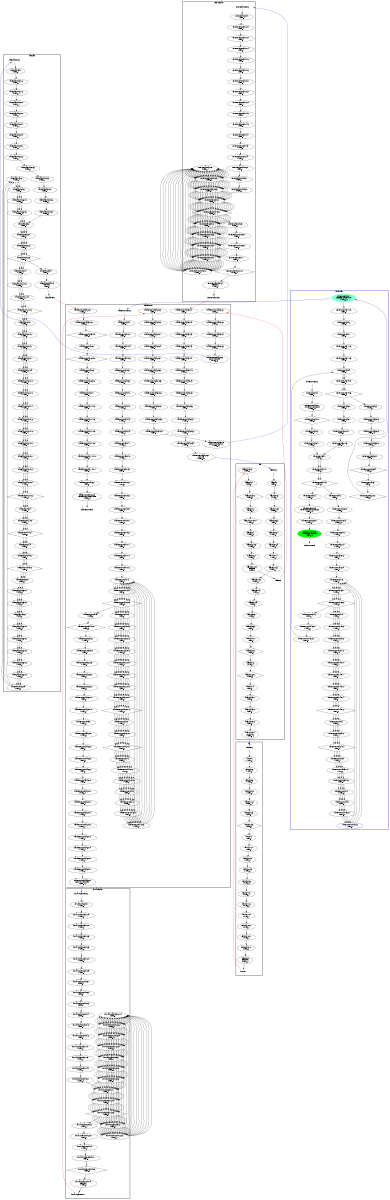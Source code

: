 digraph "CFG" {
fontsize=10;
orientation="portrait";
rankdir="TB";
size="10,8";
forward_pass__bb16__4 [fontsize=10, label="\"forward_pass__bb16__4\"\nWCET=4", width="0.01"];
forward_pass__bb28 [fontsize=10, label="\"forward_pass__bb28\"\nWCET=4", width="0.01"];
forward_pass__bb__27 [fontsize=10, label="\"forward_pass__bb__27\"\nWCET=4", width="0.01"];
forward_pass__bb__49 [fontsize=10, label="\"forward_pass__bb__49\"\nWCET=4", width="0.01"];
forward_pass__bb25__2 [fontsize=10, label="\"forward_pass__bb25__2\"\nWCET=6", width="0.01"];
forward_pass__bb__47 [fontsize=10, label="\"forward_pass__bb__47\"\nWCET=4", width="0.01"];
forward_pass__bb__43 [fontsize=10, label="\"forward_pass__bb__43\"\nWCET=4", width="0.01"];
forward_pass__bb25 [fontsize=10, label="\"forward_pass__bb25\"\nWCET=4", width="0.01"];
forward_pass__bb__29 [fontsize=10, label="\"forward_pass__bb__29\"\nWCET=4", width="0.01"];
forward_pass__bb__31 [fontsize=10, label="\"forward_pass__bb__31\"\nWCET=4", width="0.01"];
forward_pass__bb29__1 [fontsize=10, label="\"forward_pass__bb29__1\"\nWCET=4", width="0.01"];
forward_pass__bb12__3 [fontsize=10, label="\"forward_pass__bb12__3\"\nWCET=5", shape=diamond, width="0.01"];
forward_pass__bb__45 [fontsize=10, label="\"forward_pass__bb__45\"\nWCET=4", width="0.01"];
forward_pass__bb25__3 [fontsize=10, label="\"forward_pass__bb25__3\"\nWCET=0", width="0.01"];
forward_pass__bb__19 [fontsize=10, label="\"forward_pass__bb__19\"\nWCET=4", width="0.01"];
forward_pass__bb__25 [fontsize=10, label="\"forward_pass__bb__25\"\nWCET=4", width="0.01"];
forward_pass__bb28__1 [fontsize=10, label="\"forward_pass__bb28__1\"\nWCET=0", width="0.01"];
forward_pass__bb149 [fontsize=10, label="\"forward_pass__bb149\"\nRETURN\nWCET=0", width="0.01"];
forward_pass__bb__44 [fontsize=10, label="\"forward_pass__bb__44\"\nWCET=4", width="0.01"];
forward_pass__bb16 [fontsize=10, label="\"forward_pass__bb16\"\nWCET=4", width="0.01"];
forward_pass__bb29__3 [fontsize=10, label="\"forward_pass__bb29__3\"\nWCET=5", shape=diamond, width="0.01"];
forward_pass__bb [fontsize=10, label="\"forward_pass__bb\"\nWCET=4", width="0.01"];
forward_pass_exit [color="white", fontsize=10, label="forward_pass_exit", width="0.01"];
forward_pass__bb29 [fontsize=10, label="\"forward_pass__bb29\"\nWCET=4", width="0.01"];
forward_pass__bb__33 [fontsize=10, label="\"forward_pass__bb__33\"\nWCET=4", width="0.01"];
forward_pass__bb12 [fontsize=10, label="\"forward_pass__bb12\"\nWCET=4", width="0.01"];
forward_pass__bb__23 [fontsize=10, label="\"forward_pass__bb__23\"\nWCET=4", width="0.01"];
forward_pass__bb__48 [fontsize=10, label="\"forward_pass__bb__48\"\nWCET=4", width="0.01"];
forward_pass__bb16__9 [fontsize=10, label="\"forward_pass__bb16__9\"\nWCET=13", width="0.01"];
forward_pass__bb16__10 [fontsize=10, label="\"forward_pass__bb16__10\"\nWCET=0", width="0.01"];
forward_pass__bb16__3 [fontsize=10, label="\"forward_pass__bb16__3\"\nWCET=11", width="0.01"];
forward_pass_entry [color="white", fontsize=10, height="0.01", label="forward_pass_entry", width="0.01"];
forward_pass__bb__50 [fontsize=10, label="\"forward_pass__bb__50\"\nWCET=0", width="0.01"];
forward_pass__bb__46 [fontsize=10, label="\"forward_pass__bb__46\"\nWCET=4", width="0.01"];
forward_pass__bb__21 [fontsize=10, label="\"forward_pass__bb__21\"\nWCET=4", width="0.01"];
forward_pass__bb12__1 [fontsize=10, label="\"forward_pass__bb12__1\"\nWCET=4", width="0.01"];
forward_pass__bb16__6 [fontsize=10, label="\"forward_pass__bb16__6\"\nWCET=4", width="0.01"];
reverse_pass__bb22 [fontsize=10, label="\"reverse_pass__bb22\"\nWCET=4", width="0.01"];
reverse_pass__bb__30 [fontsize=10, label="\"reverse_pass__bb__30\"\nWCET=4", width="0.01"];
reverse_pass__bb__49 [fontsize=10, label="\"reverse_pass__bb__49\"\nWCET=4", width="0.01"];
reverse_pass__bb__48 [fontsize=10, label="\"reverse_pass__bb__48\"\nWCET=4", width="0.01"];
reverse_pass__bb__32 [fontsize=10, label="\"reverse_pass__bb__32\"\nWCET=4", width="0.01"];
reverse_pass__bb__51 [fontsize=10, label="\"reverse_pass__bb__51\"\nWCET=4", width="0.01"];
reverse_pass__bb__28 [fontsize=10, label="\"reverse_pass__bb__28\"\nWCET=4", width="0.01"];
reverse_pass__bb__20 [fontsize=10, label="\"reverse_pass__bb__20\"\nWCET=4", width="0.01"];
reverse_pass__bb__24 [fontsize=10, label="\"reverse_pass__bb__24\"\nWCET=4", width="0.01"];
reverse_pass__bb22__2 [fontsize=10, label="\"reverse_pass__bb22__2\"\nWCET=6", width="0.01"];
reverse_pass__bb__26 [fontsize=10, label="\"reverse_pass__bb__26\"\nWCET=4", width="0.01"];
reverse_pass__bb15__4 [fontsize=10, label="\"reverse_pass__bb15__4\"\nWCET=4", width="0.01"];
reverse_pass__bb__45 [fontsize=10, label="\"reverse_pass__bb__45\"\nWCET=4", width="0.01"];
reverse_pass__bb__52 [fontsize=10, label="\"reverse_pass__bb__52\"\nWCET=0", width="0.01"];
reverse_pass__bb25__2 [fontsize=10, label="\"reverse_pass__bb25__2\"\nWCET=0", width="0.01"];
reverse_pass__bb__46 [fontsize=10, label="\"reverse_pass__bb__46\"\nWCET=4", width="0.01"];
reverse_pass_entry [color="white", fontsize=10, height="0.01", label="reverse_pass_entry", width="0.01"];
reverse_pass__bb15__3 [fontsize=10, label="\"reverse_pass__bb15__3\"\nWCET=11", width="0.01"];
reverse_pass__bb15__7 [fontsize=10, label="\"reverse_pass__bb15__7\"\nWCET=11", width="0.01"];
reverse_pass_exit [color="white", fontsize=10, label="reverse_pass_exit", width="0.01"];
reverse_pass__bb15__8 [fontsize=10, label="\"reverse_pass__bb15__8\"\nWCET=0", width="0.01"];
reverse_pass__bb22__3 [fontsize=10, label="\"reverse_pass__bb22__3\"\nWCET=0", width="0.01"];
reverse_pass__bb27 [fontsize=10, label="\"reverse_pass__bb27\"\nWCET=4", width="0.01"];
reverse_pass__bb154 [fontsize=10, label="\"reverse_pass__bb154\"\nRETURN\nWCET=0", width="0.01"];
reverse_pass__bb25 [fontsize=10, label="\"reverse_pass__bb25\"\nWCET=4", width="0.01"];
reverse_pass__bb__22 [fontsize=10, label="\"reverse_pass__bb__22\"\nWCET=4", width="0.01"];
reverse_pass__bb [fontsize=10, label="\"reverse_pass__bb\"\nWCET=4", width="0.01"];
reverse_pass__bb__47 [fontsize=10, label="\"reverse_pass__bb__47\"\nWCET=4", width="0.01"];
reverse_pass__bb15 [fontsize=10, label="\"reverse_pass__bb15\"\nWCET=4", width="0.01"];
reverse_pass__bb25__1 [fontsize=10, label="\"reverse_pass__bb25__1\"\nWCET=4", width="0.01"];
reverse_pass__bb__50 [fontsize=10, label="\"reverse_pass__bb__50\"\nWCET=4", width="0.01"];
reverse_pass__bb__34 [fontsize=10, label="\"reverse_pass__bb__34\"\nWCET=4", width="0.01"];
reverse_pass__bb12 [fontsize=10, label="\"reverse_pass__bb12\"\nWCET=4", width="0.01"];
reverse_pass__bb12__2 [fontsize=10, label="\"reverse_pass__bb12__2\"\nWCET=5", shape=diamond, width="0.01"];
reverse_pass__bb27__2 [fontsize=10, label="\"reverse_pass__bb27__2\"\nWCET=5", shape=diamond, width="0.01"];
del__bb [fontsize=10, label="\"del__bb\"\nWCET=4", width="0.01"];
del__bb7__7 [fontsize=10, label="\"del__bb7__7\"\nWCET=4", width="0.01"];
del__bb7__9 [fontsize=10, label="\"del__bb7__9\"\nWCET=4", width="0.01"];
del__bb__8 [fontsize=10, label="\"del__bb__8\"\nWCET=4", width="0.01"];
del__bb7__8 [fontsize=10, label="\"del__bb7__8\"\nWCET=6", width="0.01"];
del__bb7__12 [fontsize=10, label="\"del__bb7__12\"\nWCET=0", width="0.01"];
del__bb__15 [fontsize=10, label="\"del__bb__15\"\nWCET=5", shape=diamond, width="0.01"];
del__bb7__6 [fontsize=10, label="\"del__bb7__6\"\nWCET=13", width="0.01"];
del__bb7__2 [fontsize=10, label="\"del__bb7__2\"\nWCET=4", width="0.01"];
del__bb__6 [fontsize=10, label="\"del__bb__6\"\nWCET=4", width="0.01"];
del__bb7__1 [fontsize=10, label="\"del__bb7__1\"\nWCET=4", width="0.01"];
del_entry [color="white", fontsize=10, height="0.01", label="del_entry", width="0.01"];
del__bb7__10 [fontsize=10, label="\"del__bb7__10\"\nWCET=4", width="0.01"];
del__bb7 [fontsize=10, label="\"del__bb7\"\nWCET=4", width="0.01"];
del__bb7__5 [fontsize=10, label="\"del__bb7__5\"\nWCET=4", width="0.01"];
del__bb28 [fontsize=10, label="\"del__bb28\"\nRETURN\nWCET=0", width="0.01"];
del_exit [color="white", fontsize=10, label="del_exit", width="0.01"];
del__bb__13 [fontsize=10, label="\"del__bb__13\"\nWCET=4", width="0.01"];
del__bb__10 [fontsize=10, label="\"del__bb__10\"\nWCET=4", width="0.01"];
del__bb7__11 [fontsize=10, label="\"del__bb7__11\"\nWCET=4", width="0.01"];
del__bb__12 [fontsize=10, label="\"del__bb__12\"\nWCET=4", width="0.01"];
diff__bb16__2 [fontsize=10, label="\"diff__bb16__2\"\nWCET=5", shape=diamond, width="0.01"];
diff__bb19__3 [fontsize=10, label="\"diff__bb19__3\"\nWCET=4", width="0.01"];
diff__bb__35 [fontsize=10, label="\"diff__bb__35\"\nWCET=4", width="0.01"];
diff__bb__47 [fontsize=10, label="\"diff__bb__47\"\nWCET=4", width="0.01"];
diff__bb19__5 [fontsize=10, label="\"diff__bb19__5\"\nWCET=0", width="0.01"];
diff__bb__41 [fontsize=10, label="\"diff__bb__41\"\nWCET=4", width="0.01"];
diff__bb24 [fontsize=10, label="\"diff__bb24\"\nWCET=4", width="0.01"];
diff__bb__53 [fontsize=10, label="\"diff__bb__53\"\nWCET=4", width="0.01"];
diff__bb__51 [fontsize=10, label="\"diff__bb__51\"\nWCET=4", width="0.01"];
diff__bb16 [fontsize=10, label="\"diff__bb16\"\nWCET=4", width="0.01"];
diff__bb__49 [fontsize=10, label="\"diff__bb__49\"\nWCET=4", width="0.01"];
diff__bb__37 [fontsize=10, label="\"diff__bb__37\"\nWCET=4", width="0.01"];
diff_exit [color="white", fontsize=10, label="diff_exit", width="0.01"];
diff__bb__33 [fontsize=10, label="\"diff__bb__33\"\nWCET=4", width="0.01"];
diff__bb19 [fontsize=10, label="\"diff__bb19\"\nWCET=4", width="0.01"];
diff__bb [fontsize=10, label="\"diff__bb\"\nWCET=4", width="0.01"];
diff__bb19__4 [fontsize=10, label="diff__bb19__4\nCALL del\nWCET=13", width="0.01"];
diff__bb34__3 [fontsize=10, label="\"diff__bb34__3\"\nWCET=0", width="0.01"];
diff__bb__43 [fontsize=10, label="\"diff__bb__43\"\nWCET=4", width="0.01"];
diff__bb__72 [fontsize=10, label="\"diff__bb__72\"\nWCET=5", shape=diamond, width="0.01"];
diff__bb34 [fontsize=10, label="\"diff__bb34\"\nWCET=6", width="0.01"];
diff__bb19__2 [fontsize=10, label="\"diff__bb19__2\"\nWCET=4", width="0.01"];
diff__bb612 [fontsize=10, label="\"diff__bb612\"\nWCET=4", width="0.01"];
diff__bb__39 [fontsize=10, label="\"diff__bb__39\"\nWCET=4", width="0.01"];
diff__bb612__1 [fontsize=10, label="\"diff__bb612__1\"\nRETURN\nWCET=0", width="0.01"];
diff__bb24__2 [fontsize=10, label="\"diff__bb24__2\"\nWCET=5", shape=diamond, width="0.01"];
diff__bb27__0___1 [fontsize=10, label="\"diff__bb27__0___1\"\nWCET=0", width="0.01"];
diff__bb__31 [fontsize=10, label="\"diff__bb__31\"\nWCET=4", width="0.01"];
diff_entry [color="white", fontsize=10, height="0.01", label="diff_entry", width="0.01"];
diff__bb27 [fontsize=10, label="\"diff__bb27\"\nWCET=4", width="0.01"];
diff__bb__45 [fontsize=10, label="\"diff__bb__45\"\nWCET=4", width="0.01"];
diff__bb19__1 [fontsize=10, label="\"diff__bb19__1\"\nWCET=4", width="0.01"];
diff__bb__70 [fontsize=10, label="\"diff__bb__70\"\nWCET=4", width="0.01"];
tracepath__bb87 [fontsize=10, label="\"tracepath__bb87\"\nWCET=0", width="0.01"];
tracepath__bb__32 [fontsize=10, label="\"tracepath__bb__32\"\nWCET=4", width="0.01"];
tracepath__bb91 [fontsize=10, label="\"tracepath__bb91\"\nWCET=4", width="0.01"];
tracepath__bb55__2 [fontsize=10, label="\"tracepath__bb55__2\"\nWCET=6", width="0.01"];
tracepath__bb14__2 [fontsize=10, label="\"tracepath__bb14__2\"\nWCET=4", width="0.01"];
tracepath__bb21__22 [fontsize=10, label="\"tracepath__bb21__22\"\nWCET=4", width="0.01"];
tracepath__bb14__4 [fontsize=10, label="\"tracepath__bb14__4\"\nWCET=11", width="0.01"];
tracepath__bb__30 [fontsize=10, label="\"tracepath__bb__30\"\nWCET=4", width="0.01"];
tracepath__bb55 [fontsize=10, label="\"tracepath__bb55\"\nWCET=4", width="0.01"];
tracepath__bb55__3 [fontsize=10, label="\"tracepath__bb55__3\"\nWCET=0", width="0.01"];
tracepath__bb14__6 [fontsize=10, label="\"tracepath__bb14__6\"\nWCET=5", shape=diamond, width="0.01"];
tracepath__bb44__4 [fontsize=10, label="\"tracepath__bb44__4\"\nWCET=6", shape=diamond, width="0.01"];
tracepath__bb__37 [fontsize=10, label="\"tracepath__bb__37\"\nWCET=4", width="0.01"];
tracepath__bb58__2 [fontsize=10, label="\"tracepath__bb58__2\"\nWCET=6", width="0.01"];
tracepath__bb21__5 [fontsize=10, label="\"tracepath__bb21__5\"\nWCET=4", width="0.01"];
tracepath__bb__39 [fontsize=10, label="\"tracepath__bb__39\"\nWCET=0", width="0.01"];
tracepath__bb__29 [fontsize=10, label="\"tracepath__bb__29\"\nWCET=4", width="0.01"];
tracepath__bb21__20 [fontsize=10, label="\"tracepath__bb21__20\"\nWCET=11", width="0.01"];
tracepath__bb8__2 [fontsize=10, label="\"tracepath__bb8__2\"\nWCET=4", width="0.01"];
tracepath__bb21__18 [fontsize=10, label="\"tracepath__bb21__18\"\nWCET=11", width="0.01"];
tracepath__bb44__2 [fontsize=10, label="\"tracepath__bb44__2\"\nWCET=4", width="0.01"];
tracepath_entry [color="white", fontsize=10, height="0.01", label="tracepath_entry", width="0.01"];
tracepath__bb49__2 [fontsize=10, label="\"tracepath__bb49__2\"\nWCET=4", width="0.01"];
tracepath__bb21__26 [fontsize=10, label="\"tracepath__bb21__26\"\nWCET=6", shape=diamond, width="0.01"];
tracepath__bb__16 [fontsize=10, label="\"tracepath__bb__16\"\nWCET=4", width="0.01"];
tracepath__bb58__3 [fontsize=10, label="\"tracepath__bb58__3\"\nWCET=4", width="0.01"];
tracepath__bb49 [fontsize=10, label="\"tracepath__bb49\"\nWCET=4", width="0.01"];
tracepath__bb__24 [fontsize=10, label="\"tracepath__bb__24\"\nWCET=4", width="0.01"];
tracepath__bb58__6 [fontsize=10, label="\"tracepath__bb58__6\"\nWCET=4", width="0.01"];
tracepath__bb88 [fontsize=10, label="\"tracepath__bb88\"\nWCET=4", width="0.01"];
tracepath__bb__22 [fontsize=10, label="\"tracepath__bb__22\"\nWCET=4", width="0.01"];
tracepath__bb91__3 [fontsize=10, label="\"tracepath__bb91__3\"\nRETURN\nWCET=0", width="0.01"];
tracepath__bb88__3 [fontsize=10, label="\"tracepath__bb88__3\"\nWCET=0", width="0.01"];
tracepath__bb8 [fontsize=10, label="\"tracepath__bb8\"\nWCET=4", width="0.01"];
tracepath__bb__20 [fontsize=10, label="\"tracepath__bb__20\"\nWCET=4", width="0.01"];
tracepath__bb44 [fontsize=10, label="\"tracepath__bb44\"\nWCET=4", width="0.01"];
tracepath__bb__18 [fontsize=10, label="\"tracepath__bb__18\"\nWCET=4", width="0.01"];
tracepath__bb__38 [fontsize=10, label="\"tracepath__bb__38\"\nWCET=4", width="0.01"];
tracepath__bb21__3 [fontsize=10, label="\"tracepath__bb21__3\"\nWCET=4", width="0.01"];
tracepath__bb21__24 [fontsize=10, label="\"tracepath__bb21__24\"\nWCET=4", width="0.01"];
tracepath__bb49__5 [fontsize=10, label="\"tracepath__bb49__5\"\nWCET=7", shape=diamond, width="0.01"];
tracepath__bb8__5 [fontsize=10, label="\"tracepath__bb8__5\"\nWCET=7", shape=diamond, width="0.01"];
tracepath__bb58__5 [fontsize=10, label="\"tracepath__bb58__5\"\nWCET=6", width="0.01"];
tracepath__bb21__12 [fontsize=10, label="\"tracepath__bb21__12\"\nWCET=4", width="0.01"];
tracepath__bb21__14 [fontsize=10, label="\"tracepath__bb21__14\"\nWCET=4", width="0.01"];
tracepath__bb21__10 [fontsize=10, label="\"tracepath__bb21__10\"\nWCET=4", width="0.01"];
tracepath__bb58 [fontsize=10, label="\"tracepath__bb58\"\nWCET=4", width="0.01"];
tracepath__bb21 [fontsize=10, label="\"tracepath__bb21\"\nWCET=4", width="0.01"];
tracepath__bb21__9 [fontsize=10, label="\"tracepath__bb21__9\"\nWCET=11", width="0.01"];
tracepath__bb58__8 [fontsize=10, label="\"tracepath__bb58__8\"\nWCET=6", width="0.01"];
tracepath__bb88__2 [fontsize=10, label="\"tracepath__bb88__2\"\nWCET=6", width="0.01"];
tracepath_exit [color="white", fontsize=10, label="tracepath_exit", width="0.01"];
tracepath__bb58__9 [fontsize=10, label="\"tracepath__bb58__9\"\nWCET=0", width="0.01"];
tracepath__bb [fontsize=10, label="\"tracepath__bb\"\nWCET=4", width="0.01"];
tracepath__bb__33 [fontsize=10, label="\"tracepath__bb__33\"\nWCET=4", width="0.01"];
tracepath__bb14 [fontsize=10, label="\"tracepath__bb14\"\nWCET=4", width="0.01"];
tracepath__bb8__1 [fontsize=10, label="\"tracepath__bb8__1\"\nWCET=4", width="0.01"];
tracepath__bb21__21 [fontsize=10, label="\"tracepath__bb21__21\"\nWCET=4", width="0.01"];
tracepath__bb__35 [fontsize=10, label="\"tracepath__bb__35\"\nWCET=4", width="0.01"];
tracepath__bb21__7 [fontsize=10, label="\"tracepath__bb21__7\"\nWCET=11", width="0.01"];
tracepath__bb21__16 [fontsize=10, label="\"tracepath__bb21__16\"\nWCET=4", width="0.01"];
_thrFunc0___bb74 [color=aquamarine, fontsize=10, label="_thrFunc0___bb74\nCREATE _taskFunc0_\nWCET=13", style=filled, width="0.01"];
_thrFunc0___bb15__3 [fontsize=10, label="\"_thrFunc0___bb15__3\"\nWCET=5", shape=diamond, width="0.01"];
_thrFunc0___bb49__3 [fontsize=10, label="\"_thrFunc0___bb49__3\"\nWCET=5", shape=diamond, width="0.01"];
_thrFunc0___bb19 [fontsize=10, label="\"_thrFunc0___bb19\"\nWCET=4", width="0.01"];
_thrFunc0___bb74__1 [fontsize=10, label="\"_thrFunc0___bb74__1\"\nWCET=0", width="0.01"];
_thrFunc0___bb15 [fontsize=10, label="\"_thrFunc0___bb15\"\nWCET=4", width="0.01"];
_thrFunc0___bb4__1 [fontsize=10, label="\"_thrFunc0___bb4__1\"\nWCET=4", width="0.01"];
_thrFunc0___bb8__7 [fontsize=10, label="\"_thrFunc0___bb8__7\"\nWCET=4", width="0.01"];
_thrFunc0___bb81__3 [fontsize=10, label="\"_thrFunc0___bb81__3\"\nWCET=0", width="0.01"];
_thrFunc0___bb81__2 [fontsize=10, label="\"_thrFunc0___bb81__2\"\nWCET=6", width="0.01"];
_thrFunc0___bb77__3 [fontsize=10, label="\"_thrFunc0___bb77__3\"\nWCET=0", width="0.01"];
_thrFunc0___bb4 [fontsize=10, label="\"_thrFunc0___bb4\"\nWCET=4", width="0.01"];
_thrFunc0___bb39 [fontsize=10, label="\"_thrFunc0___bb39\"\nWCET=4", width="0.01"];
_thrFunc0___bb19__10 [fontsize=10, label="\"_thrFunc0___bb19__10\"\nWCET=11", width="0.01"];
_thrFunc0___bb43__3 [fontsize=10, label="\"_thrFunc0___bb43__3\"\nWCET=0", width="0.01"];
_thrFunc0___bb8__3 [fontsize=10, label="\"_thrFunc0___bb8__3\"\nWCET=4", width="0.01"];
_thrFunc0___bb19__12 [fontsize=10, label="\"_thrFunc0___bb19__12\"\nWCET=4", width="0.01"];
_thrFunc0___bb46 [fontsize=10, label="\"_thrFunc0___bb46\"\nWCET=4", width="0.01"];
_thrFunc0___bb77 [fontsize=10, label="\"_thrFunc0___bb77\"\nWCET=4", width="0.01"];
_thrFunc0___bb85__1 [fontsize=10, label="\"_thrFunc0___bb85__1\"\nWCET=0", width="0.01"];
_thrFunc0___bb3 [fontsize=10, label="\"_thrFunc0___bb3\"\nWCET=4", width="0.01"];
_thrFunc0___bb8__5 [fontsize=10, label="\"_thrFunc0___bb8__5\"\nWCET=13", width="0.01"];
_thrFunc0___bb8__9 [fontsize=10, label="\"_thrFunc0___bb8__9\"\nWCET=0", width="0.01"];
_thrFunc0___bb8__8 [fontsize=10, label="\"_thrFunc0___bb8__8\"\nWCET=4", width="0.01"];
_thrFunc0___bb53 [fontsize=10, label="\"_thrFunc0___bb53\"\nWCET=4", width="0.01"];
_thrFunc0___bb77__2 [fontsize=10, label="\"_thrFunc0___bb77__2\"\nWCET=6", width="0.01"];
_thrFunc0___bb80 [fontsize=10, label="\"_thrFunc0___bb80\"\nWCET=0", width="0.01"];
_thrFunc0___bb53__5 [fontsize=10, label="\"_thrFunc0___bb53__5\"\nWCET=13", width="0.01"];
_thrFunc0___bb85 [fontsize=10, label="_thrFunc0___bb85\n(_thrFunc0_)leaving_single\nWCET=13", width="0.01"];
_thrFunc0___bb19__3 [fontsize=10, label="\"_thrFunc0___bb19__3\"\nWCET=4", width="0.01"];
_thrFunc0___bb8__6 [fontsize=10, label="\"_thrFunc0___bb8__6\"\nWCET=4", width="0.01"];
_thrFunc0__entry [color="white", fontsize=10, height="0.01", label="_thrFunc0__entry", width="0.01"];
_thrFunc0___bb34 [fontsize=10, label="\"_thrFunc0___bb34\"\nWCET=4", width="0.01"];
_thrFunc0___bb39__3 [fontsize=10, label="\"_thrFunc0___bb39__3\"\nWCET=0", width="0.01"];
_thrFunc0___bb__10 [fontsize=10, label="_thrFunc0___bb__10\n(_thrFunc0_)mysingle\nWCET=13", width="0.01"];
_thrFunc0___bb46__3 [fontsize=10, label="\"_thrFunc0___bb46__3\"\nWCET=0", width="0.01"];
_thrFunc0___bb53__3 [fontsize=10, label="\"_thrFunc0___bb53__3\"\nWCET=4", width="0.01"];
_thrFunc0___bb81 [fontsize=10, label="\"_thrFunc0___bb81\"\nWCET=4", width="0.01"];
_thrFunc0___bb49 [fontsize=10, label="\"_thrFunc0___bb49\"\nWCET=4", width="0.01"];
_thrFunc0___bb42 [fontsize=10, label="\"_thrFunc0___bb42\"\nWCET=0", width="0.01"];
_thrFunc0___bb53__7 [fontsize=10, label="\"_thrFunc0___bb53__7\"\nWCET=4", width="0.01"];
_thrFunc0___bb86 [color=green, fontsize=10, label="_thrFunc0___bb86\n(_thrFunc0_)taskwait\nWCET=13", style=filled, width="0.01"];
_thrFunc0___bb19__14 [fontsize=10, label="\"_thrFunc0___bb19__14\"\nWCET=4", width="0.01"];
_thrFunc0___bb [fontsize=10, label="\"_thrFunc0___bb\"\nWCET=4", width="0.01"];
_thrFunc0___bb8 [fontsize=10, label="\"_thrFunc0___bb8\"\nWCET=4", width="0.01"];
_thrFunc0___bb49__1 [fontsize=10, label="\"_thrFunc0___bb49__1\"\nWCET=4", width="0.01"];
_thrFunc0___bb19__6 [fontsize=10, label="\"_thrFunc0___bb19__6\"\nWCET=4", width="0.01"];
_thrFunc0___bb4__3 [fontsize=10, label="\"_thrFunc0___bb4__3\"\nWCET=5", shape=diamond, width="0.01"];
_thrFunc0___bb62 [fontsize=10, label="\"_thrFunc0___bb62\"\nWCET=4", width="0.01"];
_thrFunc0___bb3__7 [fontsize=10, label="\"_thrFunc0___bb3__7\"\nWCET=0", width="0.01"];
_thrFunc0___bb34__4 [fontsize=10, label="\"_thrFunc0___bb34__4\"\nWCET=6", shape=diamond, width="0.01"];
_thrFunc0___bb46__2 [fontsize=10, label="\"_thrFunc0___bb46__2\"\nWCET=6", width="0.01"];
_thrFunc0___bb34__2 [fontsize=10, label="\"_thrFunc0___bb34__2\"\nWCET=4", width="0.01"];
_thrFunc0___bb43__2 [fontsize=10, label="\"_thrFunc0___bb43__2\"\nWCET=6", width="0.01"];
_thrFunc0___bb__12 [fontsize=10, label="\"_thrFunc0___bb__12\"\nWCET=5", shape=diamond, width="0.01"];
_thrFunc0___bb19__11 [fontsize=10, label="\"_thrFunc0___bb19__11\"\nWCET=4", width="0.01"];
_thrFunc0___bb15__1 [fontsize=10, label="\"_thrFunc0___bb15__1\"\nWCET=4", width="0.01"];
_thrFunc0___bb62__2 [fontsize=10, label="\"_thrFunc0___bb62__2\"\nWCET=5", shape=diamond, width="0.01"];
_thrFunc0___bb19__8 [fontsize=10, label="\"_thrFunc0___bb19__8\"\nWCET=13", width="0.01"];
_thrFunc0___bb19__16 [fontsize=10, label="\"_thrFunc0___bb19__16\"\nWCET=6", shape=diamond, width="0.01"];
_thrFunc0___bb84 [fontsize=10, label="\"_thrFunc0___bb84\"\nWCET=0", width="0.01"];
_thrFunc0__exit [color="white", fontsize=10, label="_thrFunc0__exit", width="0.01"];
_thrFunc0___bb53__9 [fontsize=10, label="\"_thrFunc0___bb53__9\"\nWCET=5", shape=diamond, width="0.01"];
_thrFunc0___bb39__2 [fontsize=10, label="\"_thrFunc0___bb39__2\"\nWCET=6", width="0.01"];
_thrFunc0___bb53__6 [fontsize=10, label="\"_thrFunc0___bb53__6\"\nWCET=4", width="0.01"];
_thrFunc0___bb76 [fontsize=10, label="\"_thrFunc0___bb76\"\nWCET=0", width="0.01"];
_thrFunc0___bb43 [fontsize=10, label="\"_thrFunc0___bb43\"\nWCET=4", width="0.01"];
_taskFunc0___bb__29 [fontsize=10, label="\"_taskFunc0___bb__29\"\nWCET=4", width="0.01"];
_taskFunc0___bb96__56 [fontsize=10, label="\"_taskFunc0___bb96__56\"\nWCET=4", width="0.01"];
_taskFunc0___bb22__3 [fontsize=10, label="\"_taskFunc0___bb22__3\"\nWCET=4", width="0.01"];
_taskFunc0___bb__35 [fontsize=10, label="\"_taskFunc0___bb__35\"\nWCET=4", width="0.01"];
_taskFunc0___bb96__10 [fontsize=10, label="\"_taskFunc0___bb96__10\"\nWCET=11", width="0.01"];
_taskFunc0___bb96__48 [fontsize=10, label="\"_taskFunc0___bb96__48\"\nWCET=4", width="0.01"];
_taskFunc0___bb__48 [fontsize=10, label="\"_taskFunc0___bb__48\"\nWCET=4", width="0.01"];
_taskFunc0___bb96__41 [fontsize=10, label="\"_taskFunc0___bb96__41\"\nWCET=4", width="0.01"];
_taskFunc0___bb96__20 [fontsize=10, label="\"_taskFunc0___bb96__20\"\nWCET=4", width="0.01"];
_taskFunc0___bb160 [fontsize=10, label="\"_taskFunc0___bb160\"\nWCET=4", width="0.01"];
_taskFunc0___bb177__2 [fontsize=10, label="\"_taskFunc0___bb177__2\"\nWCET=4", width="0.01"];
_taskFunc0___bb188 [fontsize=10, label="\"_taskFunc0___bb188\"\nWCET=4", width="0.01"];
_taskFunc0___bb18__3 [fontsize=10, label="\"_taskFunc0___bb18__3\"\nWCET=5", shape=diamond, width="0.01"];
_taskFunc0___bb96__42 [fontsize=10, label="\"_taskFunc0___bb96__42\"\nWCET=4", width="0.01"];
_taskFunc0___bb__71 [fontsize=10, label="\"_taskFunc0___bb__71\"\nWCET=4", width="0.01"];
_taskFunc0___bb96__2 [fontsize=10, label="\"_taskFunc0___bb96__2\"\nWCET=6", width="0.01"];
_taskFunc0___bb96__67 [fontsize=10, label="\"_taskFunc0___bb96__67\"\nWCET=4", width="0.01"];
_taskFunc0___bb22 [fontsize=10, label="\"_taskFunc0___bb22\"\nWCET=4", width="0.01"];
_taskFunc0___bb96__45 [fontsize=10, label="\"_taskFunc0___bb96__45\"\nWCET=4", width="0.01"];
_taskFunc0___bb22__6 [fontsize=10, label="\"_taskFunc0___bb22__6\"\nWCET=4", width="0.01"];
_taskFunc0___bb96__6 [fontsize=10, label="\"_taskFunc0___bb96__6\"\nWCET=4", width="0.01"];
_taskFunc0___bb96__38 [fontsize=10, label="\"_taskFunc0___bb96__38\"\nWCET=4", width="0.01"];
_taskFunc0___bb96__43 [fontsize=10, label="\"_taskFunc0___bb96__43\"\nWCET=4", width="0.01"];
_taskFunc0___bb96__33 [fontsize=10, label="\"_taskFunc0___bb96__33\"\nWCET=11", width="0.01"];
_taskFunc0___bb96__14 [fontsize=10, label="\"_taskFunc0___bb96__14\"\nWCET=4", width="0.01"];
_taskFunc0___bb37__4 [fontsize=10, label="\"_taskFunc0___bb37__4\"\nWCET=6", shape=diamond, width="0.01"];
_taskFunc0___bb18 [fontsize=10, label="\"_taskFunc0___bb18\"\nWCET=4", width="0.01"];
_taskFunc0___bb96__21 [fontsize=10, label="\"_taskFunc0___bb96__21\"\nWCET=4", width="0.01"];
_taskFunc0___bb__37 [fontsize=10, label="\"_taskFunc0___bb__37\"\nWCET=4", width="0.01"];
_taskFunc0___bb22__10 [fontsize=10, label="\"_taskFunc0___bb22__10\"\nWCET=11", width="0.01"];
_taskFunc0___bb96__51 [fontsize=10, label="\"_taskFunc0___bb96__51\"\nWCET=4", width="0.01"];
_taskFunc0___bb46 [fontsize=10, label="\"_taskFunc0___bb46\"\nWCET=4", width="0.01"];
_taskFunc0___bb__52 [fontsize=10, label="\"_taskFunc0___bb__52\"\nWCET=6", width="0.01"];
_taskFunc0___bb42__3 [fontsize=10, label="\"_taskFunc0___bb42__3\"\nWCET=0", width="0.01"];
_taskFunc0___bb__50 [fontsize=10, label="\"_taskFunc0___bb__50\"\nWCET=4", width="0.01"];
_taskFunc0___bb18__1 [fontsize=10, label="\"_taskFunc0___bb18__1\"\nWCET=4", width="0.01"];
_taskFunc0___bb46__2 [fontsize=10, label="\"_taskFunc0___bb46__2\"\nWCET=6", width="0.01"];
_taskFunc0___bb96__19 [fontsize=10, label="\"_taskFunc0___bb96__19\"\nWCET=4", width="0.01"];
_taskFunc0___bb96__52 [fontsize=10, label="\"_taskFunc0___bb96__52\"\nWCET=4", width="0.01"];
_taskFunc0___bb__43 [fontsize=10, label="\"_taskFunc0___bb__43\"\nWCET=4", width="0.01"];
_taskFunc0___bb177__10 [fontsize=10, label="\"_taskFunc0___bb177__10\"\nWCET=17", width="0.01"];
_taskFunc0___bb96__16 [fontsize=10, label="\"_taskFunc0___bb96__16\"\nWCET=11", width="0.01"];
_taskFunc0___bb__53 [fontsize=10, label="\"_taskFunc0___bb__53\"\nWCET=4", width="0.01"];
_taskFunc0___bb52__6 [fontsize=10, label="\"_taskFunc0___bb52__6\"\nWCET=4", width="0.01"];
_taskFunc0___bb96__5 [fontsize=10, label="\"_taskFunc0___bb96__5\"\nWCET=6", width="0.01"];
_taskFunc0___bb22__14 [fontsize=10, label="\"_taskFunc0___bb22__14\"\nWCET=4", width="0.01"];
_taskFunc0___bb52__8 [fontsize=10, label="\"_taskFunc0___bb52__8\"\nWCET=4", width="0.01"];
_taskFunc0___bb96__8 [fontsize=10, label="\"_taskFunc0___bb96__8\"\nWCET=4", width="0.01"];
_taskFunc0___bb96__40 [fontsize=10, label="_taskFunc0___bb96__40\nCALL reverse_pass\nWCET=13", width="0.01"];
_taskFunc0___bb177__8 [fontsize=10, label="\"_taskFunc0___bb177__8\"\nWCET=4", width="0.01"];
_taskFunc0___bb42__2 [fontsize=10, label="\"_taskFunc0___bb42__2\"\nWCET=6", width="0.01"];
_taskFunc0___bb [fontsize=10, label="\"_taskFunc0___bb\"\nWCET=4", width="0.01"];
_taskFunc0___bb52__12 [fontsize=10, label="\"_taskFunc0___bb52__12\"\nWCET=0", width="0.01"];
_taskFunc0___bb__72 [fontsize=10, label="\"_taskFunc0___bb__72\"\nWCET=4", width="0.01"];
_taskFunc0___bb49__2 [fontsize=10, label="\"_taskFunc0___bb49__2\"\nWCET=5", shape=diamond, width="0.01"];
_taskFunc0___bb96__66 [fontsize=10, label="_taskFunc0___bb96__66\nCALL tracepath\nWCET=13", width="0.01"];
_taskFunc0___bb96__64 [fontsize=10, label="\"_taskFunc0___bb96__64\"\nWCET=4", width="0.01"];
_taskFunc0___bb96__18 [fontsize=10, label="\"_taskFunc0___bb96__18\"\nWCET=4", width="0.01"];
_taskFunc0___bb__57 [fontsize=10, label="\"_taskFunc0___bb__57\"\nWCET=6", width="0.01"];
_taskFunc0___bb177 [fontsize=10, label="\"_taskFunc0___bb177\"\nWCET=4", width="0.01"];
_taskFunc0___bb96__47 [fontsize=10, label="\"_taskFunc0___bb96__47\"\nWCET=4", width="0.01"];
_taskFunc0___bb37__2 [fontsize=10, label="\"_taskFunc0___bb37__2\"\nWCET=4", width="0.01"];
_taskFunc0__exit [color="white", fontsize=10, label="_taskFunc0__exit", width="0.01"];
_taskFunc0___bb96__60 [fontsize=10, label="_taskFunc0___bb96__60\nCALL diff\nWCET=25", width="0.01"];
_taskFunc0___bb163 [fontsize=10, label="\"_taskFunc0___bb163\"\nWCET=4", width="0.01"];
_taskFunc0___bb96__35 [fontsize=10, label="\"_taskFunc0___bb96__35\"\nWCET=4", width="0.01"];
_taskFunc0___bb__40 [fontsize=10, label="\"_taskFunc0___bb__40\"\nWCET=4", width="0.01"];
_taskFunc0___bb52__2 [fontsize=10, label="\"_taskFunc0___bb52__2\"\nWCET=4", width="0.01"];
_taskFunc0___bb22__16 [fontsize=10, label="\"_taskFunc0___bb22__16\"\nWCET=6", shape=diamond, width="0.01"];
_taskFunc0___bb96__59 [fontsize=10, label="\"_taskFunc0___bb96__59\"\nWCET=4", width="0.01"];
_taskFunc0___bb52__5 [fontsize=10, label="\"_taskFunc0___bb52__5\"\nWCET=4", width="0.01"];
_taskFunc0__entry [color="white", fontsize=10, height="0.01", label="_taskFunc0__entry", width="0.01"];
_taskFunc0___bb37 [fontsize=10, label="\"_taskFunc0___bb37\"\nWCET=4", width="0.01"];
_taskFunc0___bb96__57 [fontsize=10, label="\"_taskFunc0___bb96__57\"\nWCET=4", width="0.01"];
_taskFunc0___bb96__68 [fontsize=10, label="\"_taskFunc0___bb96__68\"\nWCET=4", width="0.01"];
_taskFunc0___bb__55 [fontsize=10, label="\"_taskFunc0___bb__55\"\nWCET=4", width="0.01"];
_taskFunc0___bb96__12 [fontsize=10, label="\"_taskFunc0___bb96__12\"\nWCET=4", width="0.01"];
_taskFunc0___bb163__1 [fontsize=10, label="\"_taskFunc0___bb163__1\"\nWCET=0", width="0.01"];
_taskFunc0___bb22__11 [fontsize=10, label="\"_taskFunc0___bb22__11\"\nWCET=4", width="0.01"];
_taskFunc0___bb96__27 [fontsize=10, label="\"_taskFunc0___bb96__27\"\nWCET=11", width="0.01"];
_taskFunc0___bb42 [fontsize=10, label="\"_taskFunc0___bb42\"\nWCET=4", width="0.01"];
_taskFunc0___bb96__65 [fontsize=10, label="\"_taskFunc0___bb96__65\"\nWCET=4", width="0.01"];
_taskFunc0___bb96__36 [fontsize=10, label="\"_taskFunc0___bb96__36\"\nWCET=4", width="0.01"];
_taskFunc0___bb__58 [fontsize=10, label="\"_taskFunc0___bb__58\"\nWCET=4", width="0.01"];
_taskFunc0___bb52 [fontsize=10, label="\"_taskFunc0___bb52\"\nWCET=4", width="0.01"];
_taskFunc0___bb96__31 [fontsize=10, label="\"_taskFunc0___bb96__31\"\nWCET=4", width="0.01"];
_taskFunc0___bb__73 [fontsize=10, label="\"_taskFunc0___bb__73\"\nWCET=0", width="0.01"];
_taskFunc0___bb96__37 [fontsize=10, label="\"_taskFunc0___bb96__37\"\nWCET=4", width="0.01"];
_taskFunc0___bb49 [fontsize=10, label="\"_taskFunc0___bb49\"\nWCET=4", width="0.01"];
_taskFunc0___bb__47 [fontsize=10, label="\"_taskFunc0___bb__47\"\nWCET=6", width="0.01"];
_taskFunc0___bb96__61 [fontsize=10, label="\"_taskFunc0___bb96__61\"\nWCET=4", width="0.01"];
_taskFunc0___bb96 [fontsize=10, label="\"_taskFunc0___bb96\"\nWCET=4", width="0.01"];
_taskFunc0___bb46__3 [fontsize=10, label="\"_taskFunc0___bb46__3\"\nWCET=0", width="0.01"];
_taskFunc0___bb177__11 [fontsize=10, label="\"_taskFunc0___bb177__11\"\nWCET=0", width="0.01"];
_taskFunc0___bb96__25 [fontsize=10, label="\"_taskFunc0___bb96__25\"\nWCET=4", width="0.01"];
_taskFunc0___bb96__70 [fontsize=10, label="\"_taskFunc0___bb96__70\"\nWCET=5", shape=diamond, width="0.01"];
_taskFunc0___bb__42 [fontsize=10, label="\"_taskFunc0___bb__42\"\nWCET=6", width="0.01"];
_taskFunc0___bb__38 [fontsize=10, label="\"_taskFunc0___bb__38\"\nWCET=4", width="0.01"];
_taskFunc0___bb52__11 [fontsize=10, label="\"_taskFunc0___bb52__11\"\nWCET=4", width="0.01"];
_taskFunc0___bb__45 [fontsize=10, label="\"_taskFunc0___bb__45\"\nWCET=4", width="0.01"];
_taskFunc0___bb177__3 [fontsize=10, label="\"_taskFunc0___bb177__3\"\nWCET=4", width="0.01"];
_taskFunc0___bb96__58 [fontsize=10, label="\"_taskFunc0___bb96__58\"\nWCET=4", width="0.01"];
_taskFunc0___bb96__39 [fontsize=10, label="\"_taskFunc0___bb96__39\"\nWCET=4", width="0.01"];
_taskFunc0___bb45 [fontsize=10, label="\"_taskFunc0___bb45\"\nWCET=0", width="0.01"];
_taskFunc0___bb96__22 [fontsize=10, label="_taskFunc0___bb96__22\nCALL forward_pass\nWCET=13", width="0.01"];
_taskFunc0___bb96__62 [fontsize=10, label="\"_taskFunc0___bb96__62\"\nWCET=4", width="0.01"];
_taskFunc0___bb96__29 [fontsize=10, label="\"_taskFunc0___bb96__29\"\nWCET=4", width="0.01"];
_taskFunc0___bb22__12 [fontsize=10, label="\"_taskFunc0___bb22__12\"\nWCET=4", width="0.01"];
_taskFunc0___bb__27 [fontsize=10, label="\"_taskFunc0___bb__27\"\nWCET=4", width="0.01"];
_taskFunc0___bb96__3 [fontsize=10, label="\"_taskFunc0___bb96__3\"\nWCET=4", width="0.01"];
_taskFunc0___bb96__23 [fontsize=10, label="\"_taskFunc0___bb96__23\"\nWCET=4", width="0.01"];
_taskFunc0___bb177__5 [fontsize=10, label="\"_taskFunc0___bb177__5\"\nWCET=4", width="0.01"];
_taskFunc0___bb188__2 [fontsize=10, label="_taskFunc0___bb188__2\n(_taskFunc0_)taskenv_free\nWCET=13", width="0.01"];
_taskFunc0___bb22__8 [fontsize=10, label="\"_taskFunc0___bb22__8\"\nWCET=13", width="0.01"];
_taskFunc0___bb160__2 [fontsize=10, label="\"_taskFunc0___bb160__2\"\nWCET=5", shape=diamond, width="0.01"];
forward_pass__bb16__4 -> forward_pass__bb16__6  [key=0];
forward_pass__bb16__4 -> forward_pass__bb16__6  [key=1];
forward_pass__bb16__4 -> forward_pass__bb16__6  [key=2];
forward_pass__bb16__4 -> forward_pass__bb16__6  [key=3];
forward_pass__bb16__4 -> forward_pass__bb16__6  [key=4];
forward_pass__bb16__4 -> forward_pass__bb16__6  [key=5];
forward_pass__bb16__4 -> forward_pass__bb16__6  [key=6];
forward_pass__bb16__4 -> forward_pass__bb16__6  [key=7];
forward_pass__bb16__4 -> forward_pass__bb16__6  [key=8];
forward_pass__bb16__4 -> forward_pass__bb16__6  [key=9];
forward_pass__bb16__4 -> forward_pass__bb16__6  [key=10];
forward_pass__bb16__4 -> forward_pass__bb16__6  [key=11];
forward_pass__bb16__4 -> forward_pass__bb16__6  [key=12];
forward_pass__bb16__4 -> forward_pass__bb16__6  [key=13];
forward_pass__bb16__4 -> forward_pass__bb16__6  [key=14];
forward_pass__bb16__4 -> forward_pass__bb16__6  [key=15];
forward_pass__bb16__4 -> forward_pass__bb16__6  [key=16];
forward_pass__bb16__4 -> forward_pass__bb16__6  [key=17];
forward_pass__bb16__4 -> forward_pass__bb16__6  [key=18];
forward_pass__bb28 -> forward_pass__bb28__1  [key=0];
forward_pass__bb__27 -> forward_pass__bb__29  [key=0];
forward_pass__bb__49 -> forward_pass__bb__50  [key=0];
forward_pass__bb25__2 -> forward_pass__bb25__3  [key=0];
forward_pass__bb25__2 -> forward_pass__bb25__3  [key=1];
forward_pass__bb25__2 -> forward_pass__bb25__3  [key=2];
forward_pass__bb25__2 -> forward_pass__bb25__3  [key=3];
forward_pass__bb25__2 -> forward_pass__bb25__3  [key=4];
forward_pass__bb25__2 -> forward_pass__bb25__3  [key=5];
forward_pass__bb25__2 -> forward_pass__bb25__3  [key=6];
forward_pass__bb25__2 -> forward_pass__bb25__3  [key=7];
forward_pass__bb25__2 -> forward_pass__bb25__3  [key=8];
forward_pass__bb25__2 -> forward_pass__bb25__3  [key=9];
forward_pass__bb25__2 -> forward_pass__bb25__3  [key=10];
forward_pass__bb25__2 -> forward_pass__bb25__3  [key=11];
forward_pass__bb25__2 -> forward_pass__bb25__3  [key=12];
forward_pass__bb25__2 -> forward_pass__bb25__3  [key=13];
forward_pass__bb25__2 -> forward_pass__bb25__3  [key=14];
forward_pass__bb25__2 -> forward_pass__bb25__3  [key=15];
forward_pass__bb25__2 -> forward_pass__bb25__3  [key=16];
forward_pass__bb25__2 -> forward_pass__bb25__3  [key=17];
forward_pass__bb25__2 -> forward_pass__bb25__3  [key=18];
forward_pass__bb__47 -> forward_pass__bb__48  [key=0];
forward_pass__bb__43 -> forward_pass__bb__44  [key=0];
forward_pass__bb25 -> forward_pass__bb25__2  [key=0];
forward_pass__bb25 -> forward_pass__bb25__2  [key=1];
forward_pass__bb25 -> forward_pass__bb25__2  [key=2];
forward_pass__bb25 -> forward_pass__bb25__2  [key=3];
forward_pass__bb25 -> forward_pass__bb25__2  [key=4];
forward_pass__bb25 -> forward_pass__bb25__2  [key=5];
forward_pass__bb25 -> forward_pass__bb25__2  [key=6];
forward_pass__bb25 -> forward_pass__bb25__2  [key=7];
forward_pass__bb25 -> forward_pass__bb25__2  [key=8];
forward_pass__bb25 -> forward_pass__bb25__2  [key=9];
forward_pass__bb25 -> forward_pass__bb25__2  [key=10];
forward_pass__bb25 -> forward_pass__bb25__2  [key=11];
forward_pass__bb25 -> forward_pass__bb25__2  [key=12];
forward_pass__bb25 -> forward_pass__bb25__2  [key=13];
forward_pass__bb25 -> forward_pass__bb25__2  [key=14];
forward_pass__bb25 -> forward_pass__bb25__2  [key=15];
forward_pass__bb25 -> forward_pass__bb25__2  [key=16];
forward_pass__bb25 -> forward_pass__bb25__2  [key=17];
forward_pass__bb25 -> forward_pass__bb25__2  [key=18];
forward_pass__bb__29 -> forward_pass__bb__31  [key=0];
forward_pass__bb__31 -> forward_pass__bb__33  [key=0];
forward_pass__bb29__1 -> forward_pass__bb29__3  [key=0];
forward_pass__bb12__3 -> forward_pass__bb16  [key=0];
forward_pass__bb12__3 -> forward_pass__bb16  [key=1];
forward_pass__bb12__3 -> forward_pass__bb16  [key=2];
forward_pass__bb12__3 -> forward_pass__bb16  [key=3];
forward_pass__bb12__3 -> forward_pass__bb16  [key=4];
forward_pass__bb12__3 -> forward_pass__bb16  [key=5];
forward_pass__bb12__3 -> forward_pass__bb16  [key=6];
forward_pass__bb12__3 -> forward_pass__bb16  [key=7];
forward_pass__bb12__3 -> forward_pass__bb16  [key=8];
forward_pass__bb12__3 -> forward_pass__bb16  [key=9];
forward_pass__bb12__3 -> forward_pass__bb16  [key=10];
forward_pass__bb12__3 -> forward_pass__bb16  [key=11];
forward_pass__bb12__3 -> forward_pass__bb16  [key=12];
forward_pass__bb12__3 -> forward_pass__bb16  [key=13];
forward_pass__bb12__3 -> forward_pass__bb16  [key=14];
forward_pass__bb12__3 -> forward_pass__bb16  [key=15];
forward_pass__bb12__3 -> forward_pass__bb16  [key=16];
forward_pass__bb12__3 -> forward_pass__bb16  [key=17];
forward_pass__bb12__3 -> forward_pass__bb16  [key=18];
forward_pass__bb12__3 -> forward_pass__bb28  [key=0];
forward_pass__bb__45 -> forward_pass__bb__46  [key=0];
forward_pass__bb25__3 -> forward_pass__bb12  [key=0];
forward_pass__bb25__3 -> forward_pass__bb12  [key=1];
forward_pass__bb25__3 -> forward_pass__bb12  [key=2];
forward_pass__bb25__3 -> forward_pass__bb12  [key=3];
forward_pass__bb25__3 -> forward_pass__bb12  [key=4];
forward_pass__bb25__3 -> forward_pass__bb12  [key=5];
forward_pass__bb25__3 -> forward_pass__bb12  [key=6];
forward_pass__bb25__3 -> forward_pass__bb12  [key=7];
forward_pass__bb25__3 -> forward_pass__bb12  [key=8];
forward_pass__bb25__3 -> forward_pass__bb12  [key=9];
forward_pass__bb25__3 -> forward_pass__bb12  [key=10];
forward_pass__bb25__3 -> forward_pass__bb12  [key=11];
forward_pass__bb25__3 -> forward_pass__bb12  [key=12];
forward_pass__bb25__3 -> forward_pass__bb12  [key=13];
forward_pass__bb25__3 -> forward_pass__bb12  [key=14];
forward_pass__bb25__3 -> forward_pass__bb12  [key=15];
forward_pass__bb25__3 -> forward_pass__bb12  [key=16];
forward_pass__bb25__3 -> forward_pass__bb12  [key=17];
forward_pass__bb25__3 -> forward_pass__bb12  [key=18];
forward_pass__bb__19 -> forward_pass__bb__21  [key=0];
forward_pass__bb__25 -> forward_pass__bb__27  [key=0];
forward_pass__bb28__1 -> forward_pass__bb29  [key=0];
forward_pass__bb149 -> forward_pass_exit  [key=0];
forward_pass__bb__44 -> forward_pass__bb__45  [key=0];
forward_pass__bb16 -> forward_pass__bb16__3  [key=0];
forward_pass__bb16 -> forward_pass__bb16__3  [key=1];
forward_pass__bb16 -> forward_pass__bb16__3  [key=2];
forward_pass__bb16 -> forward_pass__bb16__3  [key=3];
forward_pass__bb16 -> forward_pass__bb16__3  [key=4];
forward_pass__bb16 -> forward_pass__bb16__3  [key=5];
forward_pass__bb16 -> forward_pass__bb16__3  [key=6];
forward_pass__bb16 -> forward_pass__bb16__3  [key=7];
forward_pass__bb16 -> forward_pass__bb16__3  [key=8];
forward_pass__bb16 -> forward_pass__bb16__3  [key=9];
forward_pass__bb16 -> forward_pass__bb16__3  [key=10];
forward_pass__bb16 -> forward_pass__bb16__3  [key=11];
forward_pass__bb16 -> forward_pass__bb16__3  [key=12];
forward_pass__bb16 -> forward_pass__bb16__3  [key=13];
forward_pass__bb16 -> forward_pass__bb16__3  [key=14];
forward_pass__bb16 -> forward_pass__bb16__3  [key=15];
forward_pass__bb16 -> forward_pass__bb16__3  [key=16];
forward_pass__bb16 -> forward_pass__bb16__3  [key=17];
forward_pass__bb16 -> forward_pass__bb16__3  [key=18];
forward_pass__bb29__3 -> forward_pass__bb149  [key=0];
forward_pass__bb -> forward_pass__bb__19  [key=0];
forward_pass_exit -> _taskFunc0___bb96__23  [color=red, key=0];
forward_pass__bb29 -> forward_pass__bb29__1  [key=0];
forward_pass__bb__33 -> forward_pass__bb__43  [key=0];
forward_pass__bb12 -> forward_pass__bb12__1  [key=0];
forward_pass__bb12 -> forward_pass__bb12__1  [key=1];
forward_pass__bb12 -> forward_pass__bb12__1  [key=2];
forward_pass__bb12 -> forward_pass__bb12__1  [key=3];
forward_pass__bb12 -> forward_pass__bb12__1  [key=4];
forward_pass__bb12 -> forward_pass__bb12__1  [key=5];
forward_pass__bb12 -> forward_pass__bb12__1  [key=6];
forward_pass__bb12 -> forward_pass__bb12__1  [key=7];
forward_pass__bb12 -> forward_pass__bb12__1  [key=8];
forward_pass__bb12 -> forward_pass__bb12__1  [key=9];
forward_pass__bb12 -> forward_pass__bb12__1  [key=10];
forward_pass__bb12 -> forward_pass__bb12__1  [key=11];
forward_pass__bb12 -> forward_pass__bb12__1  [key=12];
forward_pass__bb12 -> forward_pass__bb12__1  [key=13];
forward_pass__bb12 -> forward_pass__bb12__1  [key=14];
forward_pass__bb12 -> forward_pass__bb12__1  [key=15];
forward_pass__bb12 -> forward_pass__bb12__1  [key=16];
forward_pass__bb12 -> forward_pass__bb12__1  [key=17];
forward_pass__bb12 -> forward_pass__bb12__1  [key=18];
forward_pass__bb12 -> forward_pass__bb12__1  [key=19];
forward_pass__bb__23 -> forward_pass__bb__25  [key=0];
forward_pass__bb__48 -> forward_pass__bb__49  [key=0];
forward_pass__bb16__9 -> forward_pass__bb16__10  [key=0];
forward_pass__bb16__9 -> forward_pass__bb16__10  [key=1];
forward_pass__bb16__9 -> forward_pass__bb16__10  [key=2];
forward_pass__bb16__9 -> forward_pass__bb16__10  [key=3];
forward_pass__bb16__9 -> forward_pass__bb16__10  [key=4];
forward_pass__bb16__9 -> forward_pass__bb16__10  [key=5];
forward_pass__bb16__9 -> forward_pass__bb16__10  [key=6];
forward_pass__bb16__9 -> forward_pass__bb16__10  [key=7];
forward_pass__bb16__9 -> forward_pass__bb16__10  [key=8];
forward_pass__bb16__9 -> forward_pass__bb16__10  [key=9];
forward_pass__bb16__9 -> forward_pass__bb16__10  [key=10];
forward_pass__bb16__9 -> forward_pass__bb16__10  [key=11];
forward_pass__bb16__9 -> forward_pass__bb16__10  [key=12];
forward_pass__bb16__9 -> forward_pass__bb16__10  [key=13];
forward_pass__bb16__9 -> forward_pass__bb16__10  [key=14];
forward_pass__bb16__9 -> forward_pass__bb16__10  [key=15];
forward_pass__bb16__9 -> forward_pass__bb16__10  [key=16];
forward_pass__bb16__9 -> forward_pass__bb16__10  [key=17];
forward_pass__bb16__9 -> forward_pass__bb16__10  [key=18];
forward_pass__bb16__10 -> forward_pass__bb25  [key=0];
forward_pass__bb16__10 -> forward_pass__bb25  [key=1];
forward_pass__bb16__10 -> forward_pass__bb25  [key=2];
forward_pass__bb16__10 -> forward_pass__bb25  [key=3];
forward_pass__bb16__10 -> forward_pass__bb25  [key=4];
forward_pass__bb16__10 -> forward_pass__bb25  [key=5];
forward_pass__bb16__10 -> forward_pass__bb25  [key=6];
forward_pass__bb16__10 -> forward_pass__bb25  [key=7];
forward_pass__bb16__10 -> forward_pass__bb25  [key=8];
forward_pass__bb16__10 -> forward_pass__bb25  [key=9];
forward_pass__bb16__10 -> forward_pass__bb25  [key=10];
forward_pass__bb16__10 -> forward_pass__bb25  [key=11];
forward_pass__bb16__10 -> forward_pass__bb25  [key=12];
forward_pass__bb16__10 -> forward_pass__bb25  [key=13];
forward_pass__bb16__10 -> forward_pass__bb25  [key=14];
forward_pass__bb16__10 -> forward_pass__bb25  [key=15];
forward_pass__bb16__10 -> forward_pass__bb25  [key=16];
forward_pass__bb16__10 -> forward_pass__bb25  [key=17];
forward_pass__bb16__10 -> forward_pass__bb25  [key=18];
forward_pass__bb16__3 -> forward_pass__bb16__4  [key=0];
forward_pass__bb16__3 -> forward_pass__bb16__4  [key=1];
forward_pass__bb16__3 -> forward_pass__bb16__4  [key=2];
forward_pass__bb16__3 -> forward_pass__bb16__4  [key=3];
forward_pass__bb16__3 -> forward_pass__bb16__4  [key=4];
forward_pass__bb16__3 -> forward_pass__bb16__4  [key=5];
forward_pass__bb16__3 -> forward_pass__bb16__4  [key=6];
forward_pass__bb16__3 -> forward_pass__bb16__4  [key=7];
forward_pass__bb16__3 -> forward_pass__bb16__4  [key=8];
forward_pass__bb16__3 -> forward_pass__bb16__4  [key=9];
forward_pass__bb16__3 -> forward_pass__bb16__4  [key=10];
forward_pass__bb16__3 -> forward_pass__bb16__4  [key=11];
forward_pass__bb16__3 -> forward_pass__bb16__4  [key=12];
forward_pass__bb16__3 -> forward_pass__bb16__4  [key=13];
forward_pass__bb16__3 -> forward_pass__bb16__4  [key=14];
forward_pass__bb16__3 -> forward_pass__bb16__4  [key=15];
forward_pass__bb16__3 -> forward_pass__bb16__4  [key=16];
forward_pass__bb16__3 -> forward_pass__bb16__4  [key=17];
forward_pass__bb16__3 -> forward_pass__bb16__4  [key=18];
forward_pass_entry -> forward_pass__bb  [key=0];
forward_pass__bb__50 -> forward_pass__bb12  [key=0];
forward_pass__bb__46 -> forward_pass__bb__47  [key=0];
forward_pass__bb__21 -> forward_pass__bb__23  [key=0];
forward_pass__bb12__1 -> forward_pass__bb12__3  [key=0];
forward_pass__bb12__1 -> forward_pass__bb12__3  [key=1];
forward_pass__bb12__1 -> forward_pass__bb12__3  [key=2];
forward_pass__bb12__1 -> forward_pass__bb12__3  [key=3];
forward_pass__bb12__1 -> forward_pass__bb12__3  [key=4];
forward_pass__bb12__1 -> forward_pass__bb12__3  [key=5];
forward_pass__bb12__1 -> forward_pass__bb12__3  [key=6];
forward_pass__bb12__1 -> forward_pass__bb12__3  [key=7];
forward_pass__bb12__1 -> forward_pass__bb12__3  [key=8];
forward_pass__bb12__1 -> forward_pass__bb12__3  [key=9];
forward_pass__bb12__1 -> forward_pass__bb12__3  [key=10];
forward_pass__bb12__1 -> forward_pass__bb12__3  [key=11];
forward_pass__bb12__1 -> forward_pass__bb12__3  [key=12];
forward_pass__bb12__1 -> forward_pass__bb12__3  [key=13];
forward_pass__bb12__1 -> forward_pass__bb12__3  [key=14];
forward_pass__bb12__1 -> forward_pass__bb12__3  [key=15];
forward_pass__bb12__1 -> forward_pass__bb12__3  [key=16];
forward_pass__bb12__1 -> forward_pass__bb12__3  [key=17];
forward_pass__bb12__1 -> forward_pass__bb12__3  [key=18];
forward_pass__bb12__1 -> forward_pass__bb12__3  [key=19];
forward_pass__bb16__6 -> forward_pass__bb16__9  [key=0];
forward_pass__bb16__6 -> forward_pass__bb16__9  [key=1];
forward_pass__bb16__6 -> forward_pass__bb16__9  [key=2];
forward_pass__bb16__6 -> forward_pass__bb16__9  [key=3];
forward_pass__bb16__6 -> forward_pass__bb16__9  [key=4];
forward_pass__bb16__6 -> forward_pass__bb16__9  [key=5];
forward_pass__bb16__6 -> forward_pass__bb16__9  [key=6];
forward_pass__bb16__6 -> forward_pass__bb16__9  [key=7];
forward_pass__bb16__6 -> forward_pass__bb16__9  [key=8];
forward_pass__bb16__6 -> forward_pass__bb16__9  [key=9];
forward_pass__bb16__6 -> forward_pass__bb16__9  [key=10];
forward_pass__bb16__6 -> forward_pass__bb16__9  [key=11];
forward_pass__bb16__6 -> forward_pass__bb16__9  [key=12];
forward_pass__bb16__6 -> forward_pass__bb16__9  [key=13];
forward_pass__bb16__6 -> forward_pass__bb16__9  [key=14];
forward_pass__bb16__6 -> forward_pass__bb16__9  [key=15];
forward_pass__bb16__6 -> forward_pass__bb16__9  [key=16];
forward_pass__bb16__6 -> forward_pass__bb16__9  [key=17];
forward_pass__bb16__6 -> forward_pass__bb16__9  [key=18];
reverse_pass__bb22 -> reverse_pass__bb22__2  [key=0];
reverse_pass__bb22 -> reverse_pass__bb22__2  [key=1];
reverse_pass__bb22 -> reverse_pass__bb22__2  [key=2];
reverse_pass__bb22 -> reverse_pass__bb22__2  [key=3];
reverse_pass__bb22 -> reverse_pass__bb22__2  [key=4];
reverse_pass__bb22 -> reverse_pass__bb22__2  [key=5];
reverse_pass__bb22 -> reverse_pass__bb22__2  [key=6];
reverse_pass__bb22 -> reverse_pass__bb22__2  [key=7];
reverse_pass__bb22 -> reverse_pass__bb22__2  [key=8];
reverse_pass__bb22 -> reverse_pass__bb22__2  [key=9];
reverse_pass__bb22 -> reverse_pass__bb22__2  [key=10];
reverse_pass__bb22 -> reverse_pass__bb22__2  [key=11];
reverse_pass__bb22 -> reverse_pass__bb22__2  [key=12];
reverse_pass__bb22 -> reverse_pass__bb22__2  [key=13];
reverse_pass__bb22 -> reverse_pass__bb22__2  [key=14];
reverse_pass__bb22 -> reverse_pass__bb22__2  [key=15];
reverse_pass__bb22 -> reverse_pass__bb22__2  [key=16];
reverse_pass__bb22 -> reverse_pass__bb22__2  [key=17];
reverse_pass__bb22 -> reverse_pass__bb22__2  [key=18];
reverse_pass__bb22 -> reverse_pass__bb22__2  [key=19];
reverse_pass__bb22 -> reverse_pass__bb22__2  [key=20];
reverse_pass__bb22 -> reverse_pass__bb22__2  [key=21];
reverse_pass__bb22 -> reverse_pass__bb22__2  [key=22];
reverse_pass__bb22 -> reverse_pass__bb22__2  [key=23];
reverse_pass__bb__30 -> reverse_pass__bb__32  [key=0];
reverse_pass__bb__49 -> reverse_pass__bb__50  [key=0];
reverse_pass__bb__48 -> reverse_pass__bb__49  [key=0];
reverse_pass__bb__32 -> reverse_pass__bb__34  [key=0];
reverse_pass__bb__51 -> reverse_pass__bb__52  [key=0];
reverse_pass__bb__28 -> reverse_pass__bb__30  [key=0];
reverse_pass__bb__20 -> reverse_pass__bb__22  [key=0];
reverse_pass__bb__24 -> reverse_pass__bb__26  [key=0];
reverse_pass__bb22__2 -> reverse_pass__bb22__3  [key=0];
reverse_pass__bb22__2 -> reverse_pass__bb22__3  [key=1];
reverse_pass__bb22__2 -> reverse_pass__bb22__3  [key=2];
reverse_pass__bb22__2 -> reverse_pass__bb22__3  [key=3];
reverse_pass__bb22__2 -> reverse_pass__bb22__3  [key=4];
reverse_pass__bb22__2 -> reverse_pass__bb22__3  [key=5];
reverse_pass__bb22__2 -> reverse_pass__bb22__3  [key=6];
reverse_pass__bb22__2 -> reverse_pass__bb22__3  [key=7];
reverse_pass__bb22__2 -> reverse_pass__bb22__3  [key=8];
reverse_pass__bb22__2 -> reverse_pass__bb22__3  [key=9];
reverse_pass__bb22__2 -> reverse_pass__bb22__3  [key=10];
reverse_pass__bb22__2 -> reverse_pass__bb22__3  [key=11];
reverse_pass__bb22__2 -> reverse_pass__bb22__3  [key=12];
reverse_pass__bb22__2 -> reverse_pass__bb22__3  [key=13];
reverse_pass__bb22__2 -> reverse_pass__bb22__3  [key=14];
reverse_pass__bb22__2 -> reverse_pass__bb22__3  [key=15];
reverse_pass__bb22__2 -> reverse_pass__bb22__3  [key=16];
reverse_pass__bb22__2 -> reverse_pass__bb22__3  [key=17];
reverse_pass__bb22__2 -> reverse_pass__bb22__3  [key=18];
reverse_pass__bb22__2 -> reverse_pass__bb22__3  [key=19];
reverse_pass__bb22__2 -> reverse_pass__bb22__3  [key=20];
reverse_pass__bb22__2 -> reverse_pass__bb22__3  [key=21];
reverse_pass__bb22__2 -> reverse_pass__bb22__3  [key=22];
reverse_pass__bb22__2 -> reverse_pass__bb22__3  [key=23];
reverse_pass__bb__26 -> reverse_pass__bb__28  [key=0];
reverse_pass__bb15__4 -> reverse_pass__bb15__7  [key=0];
reverse_pass__bb15__4 -> reverse_pass__bb15__7  [key=1];
reverse_pass__bb15__4 -> reverse_pass__bb15__7  [key=2];
reverse_pass__bb15__4 -> reverse_pass__bb15__7  [key=3];
reverse_pass__bb15__4 -> reverse_pass__bb15__7  [key=4];
reverse_pass__bb15__4 -> reverse_pass__bb15__7  [key=5];
reverse_pass__bb15__4 -> reverse_pass__bb15__7  [key=6];
reverse_pass__bb15__4 -> reverse_pass__bb15__7  [key=7];
reverse_pass__bb15__4 -> reverse_pass__bb15__7  [key=8];
reverse_pass__bb15__4 -> reverse_pass__bb15__7  [key=9];
reverse_pass__bb15__4 -> reverse_pass__bb15__7  [key=10];
reverse_pass__bb15__4 -> reverse_pass__bb15__7  [key=11];
reverse_pass__bb15__4 -> reverse_pass__bb15__7  [key=12];
reverse_pass__bb15__4 -> reverse_pass__bb15__7  [key=13];
reverse_pass__bb15__4 -> reverse_pass__bb15__7  [key=14];
reverse_pass__bb15__4 -> reverse_pass__bb15__7  [key=15];
reverse_pass__bb15__4 -> reverse_pass__bb15__7  [key=16];
reverse_pass__bb15__4 -> reverse_pass__bb15__7  [key=17];
reverse_pass__bb15__4 -> reverse_pass__bb15__7  [key=18];
reverse_pass__bb15__4 -> reverse_pass__bb15__7  [key=19];
reverse_pass__bb15__4 -> reverse_pass__bb15__7  [key=20];
reverse_pass__bb15__4 -> reverse_pass__bb15__7  [key=21];
reverse_pass__bb15__4 -> reverse_pass__bb15__7  [key=22];
reverse_pass__bb15__4 -> reverse_pass__bb15__7  [key=23];
reverse_pass__bb__45 -> reverse_pass__bb__46  [key=0];
reverse_pass__bb__52 -> reverse_pass__bb12  [key=0];
reverse_pass__bb25__2 -> reverse_pass__bb27  [key=0];
reverse_pass__bb__46 -> reverse_pass__bb__47  [key=0];
reverse_pass_entry -> reverse_pass__bb  [key=0];
reverse_pass__bb15__3 -> reverse_pass__bb15__4  [key=0];
reverse_pass__bb15__3 -> reverse_pass__bb15__4  [key=1];
reverse_pass__bb15__3 -> reverse_pass__bb15__4  [key=2];
reverse_pass__bb15__3 -> reverse_pass__bb15__4  [key=3];
reverse_pass__bb15__3 -> reverse_pass__bb15__4  [key=4];
reverse_pass__bb15__3 -> reverse_pass__bb15__4  [key=5];
reverse_pass__bb15__3 -> reverse_pass__bb15__4  [key=6];
reverse_pass__bb15__3 -> reverse_pass__bb15__4  [key=7];
reverse_pass__bb15__3 -> reverse_pass__bb15__4  [key=8];
reverse_pass__bb15__3 -> reverse_pass__bb15__4  [key=9];
reverse_pass__bb15__3 -> reverse_pass__bb15__4  [key=10];
reverse_pass__bb15__3 -> reverse_pass__bb15__4  [key=11];
reverse_pass__bb15__3 -> reverse_pass__bb15__4  [key=12];
reverse_pass__bb15__3 -> reverse_pass__bb15__4  [key=13];
reverse_pass__bb15__3 -> reverse_pass__bb15__4  [key=14];
reverse_pass__bb15__3 -> reverse_pass__bb15__4  [key=15];
reverse_pass__bb15__3 -> reverse_pass__bb15__4  [key=16];
reverse_pass__bb15__3 -> reverse_pass__bb15__4  [key=17];
reverse_pass__bb15__3 -> reverse_pass__bb15__4  [key=18];
reverse_pass__bb15__3 -> reverse_pass__bb15__4  [key=19];
reverse_pass__bb15__3 -> reverse_pass__bb15__4  [key=20];
reverse_pass__bb15__3 -> reverse_pass__bb15__4  [key=21];
reverse_pass__bb15__3 -> reverse_pass__bb15__4  [key=22];
reverse_pass__bb15__3 -> reverse_pass__bb15__4  [key=23];
reverse_pass__bb15__7 -> reverse_pass__bb15__8  [key=0];
reverse_pass__bb15__7 -> reverse_pass__bb15__8  [key=1];
reverse_pass__bb15__7 -> reverse_pass__bb15__8  [key=2];
reverse_pass__bb15__7 -> reverse_pass__bb15__8  [key=3];
reverse_pass__bb15__7 -> reverse_pass__bb15__8  [key=4];
reverse_pass__bb15__7 -> reverse_pass__bb15__8  [key=5];
reverse_pass__bb15__7 -> reverse_pass__bb15__8  [key=6];
reverse_pass__bb15__7 -> reverse_pass__bb15__8  [key=7];
reverse_pass__bb15__7 -> reverse_pass__bb15__8  [key=8];
reverse_pass__bb15__7 -> reverse_pass__bb15__8  [key=9];
reverse_pass__bb15__7 -> reverse_pass__bb15__8  [key=10];
reverse_pass__bb15__7 -> reverse_pass__bb15__8  [key=11];
reverse_pass__bb15__7 -> reverse_pass__bb15__8  [key=12];
reverse_pass__bb15__7 -> reverse_pass__bb15__8  [key=13];
reverse_pass__bb15__7 -> reverse_pass__bb15__8  [key=14];
reverse_pass__bb15__7 -> reverse_pass__bb15__8  [key=15];
reverse_pass__bb15__7 -> reverse_pass__bb15__8  [key=16];
reverse_pass__bb15__7 -> reverse_pass__bb15__8  [key=17];
reverse_pass__bb15__7 -> reverse_pass__bb15__8  [key=18];
reverse_pass__bb15__7 -> reverse_pass__bb15__8  [key=19];
reverse_pass__bb15__7 -> reverse_pass__bb15__8  [key=20];
reverse_pass__bb15__7 -> reverse_pass__bb15__8  [key=21];
reverse_pass__bb15__7 -> reverse_pass__bb15__8  [key=22];
reverse_pass__bb15__7 -> reverse_pass__bb15__8  [key=23];
reverse_pass_exit -> _taskFunc0___bb96__41  [color=red, key=0];
reverse_pass__bb15__8 -> reverse_pass__bb22  [key=0];
reverse_pass__bb15__8 -> reverse_pass__bb22  [key=1];
reverse_pass__bb15__8 -> reverse_pass__bb22  [key=2];
reverse_pass__bb15__8 -> reverse_pass__bb22  [key=3];
reverse_pass__bb15__8 -> reverse_pass__bb22  [key=4];
reverse_pass__bb15__8 -> reverse_pass__bb22  [key=5];
reverse_pass__bb15__8 -> reverse_pass__bb22  [key=6];
reverse_pass__bb15__8 -> reverse_pass__bb22  [key=7];
reverse_pass__bb15__8 -> reverse_pass__bb22  [key=8];
reverse_pass__bb15__8 -> reverse_pass__bb22  [key=9];
reverse_pass__bb15__8 -> reverse_pass__bb22  [key=10];
reverse_pass__bb15__8 -> reverse_pass__bb22  [key=11];
reverse_pass__bb15__8 -> reverse_pass__bb22  [key=12];
reverse_pass__bb15__8 -> reverse_pass__bb22  [key=13];
reverse_pass__bb15__8 -> reverse_pass__bb22  [key=14];
reverse_pass__bb15__8 -> reverse_pass__bb22  [key=15];
reverse_pass__bb15__8 -> reverse_pass__bb22  [key=16];
reverse_pass__bb15__8 -> reverse_pass__bb22  [key=17];
reverse_pass__bb15__8 -> reverse_pass__bb22  [key=18];
reverse_pass__bb15__8 -> reverse_pass__bb22  [key=19];
reverse_pass__bb15__8 -> reverse_pass__bb22  [key=20];
reverse_pass__bb15__8 -> reverse_pass__bb22  [key=21];
reverse_pass__bb15__8 -> reverse_pass__bb22  [key=22];
reverse_pass__bb15__8 -> reverse_pass__bb22  [key=23];
reverse_pass__bb22__3 -> reverse_pass__bb12  [key=0];
reverse_pass__bb22__3 -> reverse_pass__bb12  [key=1];
reverse_pass__bb22__3 -> reverse_pass__bb12  [key=2];
reverse_pass__bb22__3 -> reverse_pass__bb12  [key=3];
reverse_pass__bb22__3 -> reverse_pass__bb12  [key=4];
reverse_pass__bb22__3 -> reverse_pass__bb12  [key=5];
reverse_pass__bb22__3 -> reverse_pass__bb12  [key=6];
reverse_pass__bb22__3 -> reverse_pass__bb12  [key=7];
reverse_pass__bb22__3 -> reverse_pass__bb12  [key=8];
reverse_pass__bb22__3 -> reverse_pass__bb12  [key=9];
reverse_pass__bb22__3 -> reverse_pass__bb12  [key=10];
reverse_pass__bb22__3 -> reverse_pass__bb12  [key=11];
reverse_pass__bb22__3 -> reverse_pass__bb12  [key=12];
reverse_pass__bb22__3 -> reverse_pass__bb12  [key=13];
reverse_pass__bb22__3 -> reverse_pass__bb12  [key=14];
reverse_pass__bb22__3 -> reverse_pass__bb12  [key=15];
reverse_pass__bb22__3 -> reverse_pass__bb12  [key=16];
reverse_pass__bb22__3 -> reverse_pass__bb12  [key=17];
reverse_pass__bb22__3 -> reverse_pass__bb12  [key=18];
reverse_pass__bb22__3 -> reverse_pass__bb12  [key=19];
reverse_pass__bb22__3 -> reverse_pass__bb12  [key=20];
reverse_pass__bb22__3 -> reverse_pass__bb12  [key=21];
reverse_pass__bb22__3 -> reverse_pass__bb12  [key=22];
reverse_pass__bb22__3 -> reverse_pass__bb12  [key=23];
reverse_pass__bb27 -> reverse_pass__bb27__2  [key=0];
reverse_pass__bb154 -> reverse_pass_exit  [key=0];
reverse_pass__bb25 -> reverse_pass__bb25__1  [key=0];
reverse_pass__bb__22 -> reverse_pass__bb__24  [key=0];
reverse_pass__bb -> reverse_pass__bb__20  [key=0];
reverse_pass__bb__47 -> reverse_pass__bb__48  [key=0];
reverse_pass__bb15 -> reverse_pass__bb15__3  [key=0];
reverse_pass__bb15 -> reverse_pass__bb15__3  [key=1];
reverse_pass__bb15 -> reverse_pass__bb15__3  [key=2];
reverse_pass__bb15 -> reverse_pass__bb15__3  [key=3];
reverse_pass__bb15 -> reverse_pass__bb15__3  [key=4];
reverse_pass__bb15 -> reverse_pass__bb15__3  [key=5];
reverse_pass__bb15 -> reverse_pass__bb15__3  [key=6];
reverse_pass__bb15 -> reverse_pass__bb15__3  [key=7];
reverse_pass__bb15 -> reverse_pass__bb15__3  [key=8];
reverse_pass__bb15 -> reverse_pass__bb15__3  [key=9];
reverse_pass__bb15 -> reverse_pass__bb15__3  [key=10];
reverse_pass__bb15 -> reverse_pass__bb15__3  [key=11];
reverse_pass__bb15 -> reverse_pass__bb15__3  [key=12];
reverse_pass__bb15 -> reverse_pass__bb15__3  [key=13];
reverse_pass__bb15 -> reverse_pass__bb15__3  [key=14];
reverse_pass__bb15 -> reverse_pass__bb15__3  [key=15];
reverse_pass__bb15 -> reverse_pass__bb15__3  [key=16];
reverse_pass__bb15 -> reverse_pass__bb15__3  [key=17];
reverse_pass__bb15 -> reverse_pass__bb15__3  [key=18];
reverse_pass__bb15 -> reverse_pass__bb15__3  [key=19];
reverse_pass__bb15 -> reverse_pass__bb15__3  [key=20];
reverse_pass__bb15 -> reverse_pass__bb15__3  [key=21];
reverse_pass__bb15 -> reverse_pass__bb15__3  [key=22];
reverse_pass__bb15 -> reverse_pass__bb15__3  [key=23];
reverse_pass__bb25__1 -> reverse_pass__bb25__2  [key=0];
reverse_pass__bb__50 -> reverse_pass__bb__51  [key=0];
reverse_pass__bb__34 -> reverse_pass__bb__45  [key=0];
reverse_pass__bb12 -> reverse_pass__bb12__2  [key=0];
reverse_pass__bb12 -> reverse_pass__bb12__2  [key=1];
reverse_pass__bb12 -> reverse_pass__bb12__2  [key=2];
reverse_pass__bb12 -> reverse_pass__bb12__2  [key=3];
reverse_pass__bb12 -> reverse_pass__bb12__2  [key=4];
reverse_pass__bb12 -> reverse_pass__bb12__2  [key=5];
reverse_pass__bb12 -> reverse_pass__bb12__2  [key=6];
reverse_pass__bb12 -> reverse_pass__bb12__2  [key=7];
reverse_pass__bb12 -> reverse_pass__bb12__2  [key=8];
reverse_pass__bb12 -> reverse_pass__bb12__2  [key=9];
reverse_pass__bb12 -> reverse_pass__bb12__2  [key=10];
reverse_pass__bb12 -> reverse_pass__bb12__2  [key=11];
reverse_pass__bb12 -> reverse_pass__bb12__2  [key=12];
reverse_pass__bb12 -> reverse_pass__bb12__2  [key=13];
reverse_pass__bb12 -> reverse_pass__bb12__2  [key=14];
reverse_pass__bb12 -> reverse_pass__bb12__2  [key=15];
reverse_pass__bb12 -> reverse_pass__bb12__2  [key=16];
reverse_pass__bb12 -> reverse_pass__bb12__2  [key=17];
reverse_pass__bb12 -> reverse_pass__bb12__2  [key=18];
reverse_pass__bb12 -> reverse_pass__bb12__2  [key=19];
reverse_pass__bb12 -> reverse_pass__bb12__2  [key=20];
reverse_pass__bb12 -> reverse_pass__bb12__2  [key=21];
reverse_pass__bb12 -> reverse_pass__bb12__2  [key=22];
reverse_pass__bb12 -> reverse_pass__bb12__2  [key=23];
reverse_pass__bb12 -> reverse_pass__bb12__2  [key=24];
reverse_pass__bb12__2 -> reverse_pass__bb15  [key=0];
reverse_pass__bb12__2 -> reverse_pass__bb15  [key=1];
reverse_pass__bb12__2 -> reverse_pass__bb15  [key=2];
reverse_pass__bb12__2 -> reverse_pass__bb15  [key=3];
reverse_pass__bb12__2 -> reverse_pass__bb15  [key=4];
reverse_pass__bb12__2 -> reverse_pass__bb15  [key=5];
reverse_pass__bb12__2 -> reverse_pass__bb15  [key=6];
reverse_pass__bb12__2 -> reverse_pass__bb15  [key=7];
reverse_pass__bb12__2 -> reverse_pass__bb15  [key=8];
reverse_pass__bb12__2 -> reverse_pass__bb15  [key=9];
reverse_pass__bb12__2 -> reverse_pass__bb15  [key=10];
reverse_pass__bb12__2 -> reverse_pass__bb15  [key=11];
reverse_pass__bb12__2 -> reverse_pass__bb15  [key=12];
reverse_pass__bb12__2 -> reverse_pass__bb15  [key=13];
reverse_pass__bb12__2 -> reverse_pass__bb15  [key=14];
reverse_pass__bb12__2 -> reverse_pass__bb15  [key=15];
reverse_pass__bb12__2 -> reverse_pass__bb15  [key=16];
reverse_pass__bb12__2 -> reverse_pass__bb15  [key=17];
reverse_pass__bb12__2 -> reverse_pass__bb15  [key=18];
reverse_pass__bb12__2 -> reverse_pass__bb15  [key=19];
reverse_pass__bb12__2 -> reverse_pass__bb15  [key=20];
reverse_pass__bb12__2 -> reverse_pass__bb15  [key=21];
reverse_pass__bb12__2 -> reverse_pass__bb15  [key=22];
reverse_pass__bb12__2 -> reverse_pass__bb15  [key=23];
reverse_pass__bb12__2 -> reverse_pass__bb25  [key=0];
reverse_pass__bb27__2 -> reverse_pass__bb154  [key=0];
del__bb -> del__bb__6  [key=0];
del__bb7__7 -> del__bb7__8  [key=0];
del__bb7__9 -> del__bb7__10  [key=0];
del__bb__8 -> del__bb__10  [key=0];
del__bb7__8 -> del__bb7__9  [key=0];
del__bb7__12 -> del__bb28  [key=0];
del__bb__15 -> del__bb7  [key=0];
del__bb7__6 -> del__bb7__7  [key=0];
del__bb7__2 -> del__bb7__5  [key=0];
del__bb__6 -> del__bb__8  [key=0];
del__bb7__1 -> del__bb7__2  [key=0];
del_entry -> del__bb  [key=0];
del__bb7__10 -> del__bb7__11  [key=0];
del__bb7 -> del__bb7__1  [key=0];
del__bb7__5 -> del__bb7__6  [key=0];
del__bb28 -> del_exit  [key=0];
del_exit -> diff__bb19__5  [color=red, key=0];
del__bb__13 -> del__bb__15  [key=0];
del__bb__10 -> del__bb__12  [key=0];
del__bb7__11 -> del__bb7__12  [key=0];
del__bb__12 -> del__bb__13  [key=0];
diff__bb16__2 -> diff__bb19  [key=0];
diff__bb19__3 -> diff__bb19__4  [key=0];
diff__bb__35 -> diff__bb__37  [key=0];
diff__bb__47 -> diff__bb__49  [key=0];
diff__bb19__5 -> diff__bb24  [key=0];
diff__bb__41 -> diff__bb__43  [key=0];
diff__bb24 -> diff__bb24__2  [key=0];
diff__bb__53 -> diff__bb__70  [key=0];
diff__bb__51 -> diff__bb__53  [key=0];
diff__bb16 -> diff__bb16__2  [key=0];
diff__bb__49 -> diff__bb__51  [key=0];
diff__bb__37 -> diff__bb__39  [key=0];
diff_exit -> _taskFunc0___bb96__61  [color=red, key=0];
diff__bb__33 -> diff__bb__35  [key=0];
diff__bb19 -> diff__bb19__1  [key=0];
diff__bb -> diff__bb__31  [key=0];
diff__bb19__4 -> del_entry  [color=blue, key=0];
diff__bb34__3 -> diff__bb612  [key=0];
diff__bb__43 -> diff__bb__45  [key=0];
diff__bb__72 -> diff__bb16  [key=0];
diff__bb34 -> diff__bb34__3  [key=0];
diff__bb19__2 -> diff__bb19__3  [key=0];
diff__bb612 -> diff__bb612__1  [key=0];
diff__bb__39 -> diff__bb__41  [key=0];
diff__bb612__1 -> diff_exit  [key=0];
diff__bb24__2 -> diff__bb27  [key=0];
diff__bb27__0___1 -> diff__bb34  [key=0];
diff__bb__31 -> diff__bb__33  [key=0];
diff_entry -> diff__bb  [key=0];
diff__bb27 -> diff__bb27__0___1  [key=0];
diff__bb__45 -> diff__bb__47  [key=0];
diff__bb19__1 -> diff__bb19__2  [key=0];
diff__bb__70 -> diff__bb__72  [key=0];
tracepath__bb87 -> tracepath__bb88  [key=0];
tracepath__bb87 -> tracepath__bb88  [key=1];
tracepath__bb87 -> tracepath__bb88  [key=2];
tracepath__bb__32 -> tracepath__bb__33  [key=0];
tracepath__bb91 -> tracepath__bb91__3  [key=0];
tracepath__bb55__2 -> tracepath__bb55__3  [key=0];
tracepath__bb55__2 -> tracepath__bb55__3  [key=1];
tracepath__bb55__2 -> tracepath__bb55__3  [key=2];
tracepath__bb14__2 -> tracepath__bb14__4  [key=0];
tracepath__bb14__2 -> tracepath__bb14__4  [key=1];
tracepath__bb14__2 -> tracepath__bb14__4  [key=2];
tracepath__bb21__22 -> tracepath__bb21__24  [key=0];
tracepath__bb21__22 -> tracepath__bb21__24  [key=1];
tracepath__bb21__22 -> tracepath__bb21__24  [key=2];
tracepath__bb14__4 -> tracepath__bb14__6  [key=0];
tracepath__bb14__4 -> tracepath__bb14__6  [key=1];
tracepath__bb14__4 -> tracepath__bb14__6  [key=2];
tracepath__bb__30 -> tracepath__bb__32  [key=0];
tracepath__bb55 -> tracepath__bb55__2  [key=0];
tracepath__bb55 -> tracepath__bb55__2  [key=1];
tracepath__bb55 -> tracepath__bb55__2  [key=2];
tracepath__bb55__3 -> tracepath__bb58  [key=0];
tracepath__bb55__3 -> tracepath__bb58  [key=1];
tracepath__bb55__3 -> tracepath__bb58  [key=2];
tracepath__bb14__6 -> tracepath__bb21  [key=0];
tracepath__bb14__6 -> tracepath__bb21  [key=1];
tracepath__bb14__6 -> tracepath__bb21  [key=2];
tracepath__bb44__4 -> tracepath__bb49  [key=0];
tracepath__bb44__4 -> tracepath__bb49  [key=1];
tracepath__bb44__4 -> tracepath__bb49  [key=2];
tracepath__bb__37 -> tracepath__bb__38  [key=0];
tracepath__bb58__2 -> tracepath__bb58__3  [key=0];
tracepath__bb58__2 -> tracepath__bb58__3  [key=1];
tracepath__bb58__2 -> tracepath__bb58__3  [key=2];
tracepath__bb21__5 -> tracepath__bb21__7  [key=0];
tracepath__bb21__5 -> tracepath__bb21__7  [key=1];
tracepath__bb21__5 -> tracepath__bb21__7  [key=2];
tracepath__bb__39 -> tracepath__bb8  [key=0];
tracepath__bb__29 -> tracepath__bb__30  [key=0];
tracepath__bb21__20 -> tracepath__bb21__21  [key=0];
tracepath__bb21__20 -> tracepath__bb21__21  [key=1];
tracepath__bb21__20 -> tracepath__bb21__21  [key=2];
tracepath__bb8__2 -> tracepath__bb8__5  [key=0];
tracepath__bb8__2 -> tracepath__bb8__5  [key=1];
tracepath__bb8__2 -> tracepath__bb8__5  [key=2];
tracepath__bb8__2 -> tracepath__bb8__5  [key=3];
tracepath__bb21__18 -> tracepath__bb21__20  [key=0];
tracepath__bb21__18 -> tracepath__bb21__20  [key=1];
tracepath__bb21__18 -> tracepath__bb21__20  [key=2];
tracepath__bb44__2 -> tracepath__bb44__4  [key=0];
tracepath__bb44__2 -> tracepath__bb44__4  [key=1];
tracepath__bb44__2 -> tracepath__bb44__4  [key=2];
tracepath_entry -> tracepath__bb  [key=0];
tracepath__bb49__2 -> tracepath__bb49__5  [key=0];
tracepath__bb49__2 -> tracepath__bb49__5  [key=1];
tracepath__bb49__2 -> tracepath__bb49__5  [key=2];
tracepath__bb21__26 -> tracepath__bb44  [key=0];
tracepath__bb21__26 -> tracepath__bb44  [key=1];
tracepath__bb21__26 -> tracepath__bb44  [key=2];
tracepath__bb__16 -> tracepath__bb__18  [key=0];
tracepath__bb58__3 -> tracepath__bb58__5  [key=0];
tracepath__bb58__3 -> tracepath__bb58__5  [key=1];
tracepath__bb58__3 -> tracepath__bb58__5  [key=2];
tracepath__bb49 -> tracepath__bb49__2  [key=0];
tracepath__bb49 -> tracepath__bb49__2  [key=1];
tracepath__bb49 -> tracepath__bb49__2  [key=2];
tracepath__bb__24 -> tracepath__bb__29  [key=0];
tracepath__bb58__6 -> tracepath__bb58__8  [key=0];
tracepath__bb58__6 -> tracepath__bb58__8  [key=1];
tracepath__bb58__6 -> tracepath__bb58__8  [key=2];
tracepath__bb88 -> tracepath__bb88__2  [key=0];
tracepath__bb88 -> tracepath__bb88__2  [key=1];
tracepath__bb88 -> tracepath__bb88__2  [key=2];
tracepath__bb__22 -> tracepath__bb__24  [key=0];
tracepath__bb91__3 -> tracepath_exit  [key=0];
tracepath__bb88__3 -> tracepath__bb8  [key=0];
tracepath__bb88__3 -> tracepath__bb8  [key=1];
tracepath__bb88__3 -> tracepath__bb8  [key=2];
tracepath__bb8 -> tracepath__bb8__1  [key=0];
tracepath__bb8 -> tracepath__bb8__1  [key=1];
tracepath__bb8 -> tracepath__bb8__1  [key=2];
tracepath__bb8 -> tracepath__bb8__1  [key=3];
tracepath__bb__20 -> tracepath__bb__22  [key=0];
tracepath__bb44 -> tracepath__bb44__2  [key=0];
tracepath__bb44 -> tracepath__bb44__2  [key=1];
tracepath__bb44 -> tracepath__bb44__2  [key=2];
tracepath__bb__18 -> tracepath__bb__20  [key=0];
tracepath__bb__38 -> tracepath__bb__39  [key=0];
tracepath__bb21__3 -> tracepath__bb21__5  [key=0];
tracepath__bb21__3 -> tracepath__bb21__5  [key=1];
tracepath__bb21__3 -> tracepath__bb21__5  [key=2];
tracepath__bb21__24 -> tracepath__bb21__26  [key=0];
tracepath__bb21__24 -> tracepath__bb21__26  [key=1];
tracepath__bb21__24 -> tracepath__bb21__26  [key=2];
tracepath__bb49__5 -> tracepath__bb55  [key=0];
tracepath__bb49__5 -> tracepath__bb55  [key=1];
tracepath__bb49__5 -> tracepath__bb55  [key=2];
tracepath__bb8__5 -> tracepath__bb14  [key=0];
tracepath__bb8__5 -> tracepath__bb14  [key=1];
tracepath__bb8__5 -> tracepath__bb14  [key=2];
tracepath__bb8__5 -> tracepath__bb91  [key=0];
tracepath__bb58__5 -> tracepath__bb58__6  [key=0];
tracepath__bb58__5 -> tracepath__bb58__6  [key=1];
tracepath__bb58__5 -> tracepath__bb58__6  [key=2];
tracepath__bb21__12 -> tracepath__bb21__14  [key=0];
tracepath__bb21__12 -> tracepath__bb21__14  [key=1];
tracepath__bb21__12 -> tracepath__bb21__14  [key=2];
tracepath__bb21__14 -> tracepath__bb21__16  [key=0];
tracepath__bb21__14 -> tracepath__bb21__16  [key=1];
tracepath__bb21__14 -> tracepath__bb21__16  [key=2];
tracepath__bb21__10 -> tracepath__bb21__12  [key=0];
tracepath__bb21__10 -> tracepath__bb21__12  [key=1];
tracepath__bb21__10 -> tracepath__bb21__12  [key=2];
tracepath__bb58 -> tracepath__bb58__2  [key=0];
tracepath__bb58 -> tracepath__bb58__2  [key=1];
tracepath__bb58 -> tracepath__bb58__2  [key=2];
tracepath__bb21 -> tracepath__bb21__3  [key=0];
tracepath__bb21 -> tracepath__bb21__3  [key=1];
tracepath__bb21 -> tracepath__bb21__3  [key=2];
tracepath__bb21__9 -> tracepath__bb21__10  [key=0];
tracepath__bb21__9 -> tracepath__bb21__10  [key=1];
tracepath__bb21__9 -> tracepath__bb21__10  [key=2];
tracepath__bb58__8 -> tracepath__bb58__9  [key=0];
tracepath__bb58__8 -> tracepath__bb58__9  [key=1];
tracepath__bb58__8 -> tracepath__bb58__9  [key=2];
tracepath__bb88__2 -> tracepath__bb88__3  [key=0];
tracepath__bb88__2 -> tracepath__bb88__3  [key=1];
tracepath__bb88__2 -> tracepath__bb88__3  [key=2];
tracepath_exit -> _taskFunc0___bb96__67  [color=red, key=0];
tracepath__bb58__9 -> tracepath__bb87  [key=0];
tracepath__bb58__9 -> tracepath__bb87  [key=1];
tracepath__bb58__9 -> tracepath__bb87  [key=2];
tracepath__bb -> tracepath__bb__16  [key=0];
tracepath__bb__33 -> tracepath__bb__35  [key=0];
tracepath__bb14 -> tracepath__bb14__2  [key=0];
tracepath__bb14 -> tracepath__bb14__2  [key=1];
tracepath__bb14 -> tracepath__bb14__2  [key=2];
tracepath__bb8__1 -> tracepath__bb8__2  [key=0];
tracepath__bb8__1 -> tracepath__bb8__2  [key=1];
tracepath__bb8__1 -> tracepath__bb8__2  [key=2];
tracepath__bb8__1 -> tracepath__bb8__2  [key=3];
tracepath__bb21__21 -> tracepath__bb21__22  [key=0];
tracepath__bb21__21 -> tracepath__bb21__22  [key=1];
tracepath__bb21__21 -> tracepath__bb21__22  [key=2];
tracepath__bb__35 -> tracepath__bb__37  [key=0];
tracepath__bb21__7 -> tracepath__bb21__9  [key=0];
tracepath__bb21__7 -> tracepath__bb21__9  [key=1];
tracepath__bb21__7 -> tracepath__bb21__9  [key=2];
tracepath__bb21__16 -> tracepath__bb21__18  [key=0];
tracepath__bb21__16 -> tracepath__bb21__18  [key=1];
tracepath__bb21__16 -> tracepath__bb21__18  [key=2];
_thrFunc0___bb74 -> _thrFunc0___bb74__1  [key=0];
_thrFunc0___bb74 -> _taskFunc0__entry  [color=blue, key=0];
_thrFunc0___bb15__3 -> _thrFunc0___bb19  [key=0];
_thrFunc0___bb15__3 -> _thrFunc0___bb19  [key=1];
_thrFunc0___bb15__3 -> _thrFunc0___bb19  [key=2];
_thrFunc0___bb15__3 -> _thrFunc0___bb19  [key=3];
_thrFunc0___bb15__3 -> _thrFunc0___bb46  [key=0];
_thrFunc0___bb49__3 -> _thrFunc0___bb53  [key=0];
_thrFunc0___bb49__3 -> _thrFunc0___bb80  [key=0];
_thrFunc0___bb19 -> _thrFunc0___bb19__3  [key=0];
_thrFunc0___bb19 -> _thrFunc0___bb19__3  [key=1];
_thrFunc0___bb19 -> _thrFunc0___bb19__3  [key=2];
_thrFunc0___bb19 -> _thrFunc0___bb19__3  [key=3];
_thrFunc0___bb74__1 -> _thrFunc0___bb76  [key=0];
_thrFunc0___bb15 -> _thrFunc0___bb15__1  [key=0];
_thrFunc0___bb15 -> _thrFunc0___bb15__1  [key=1];
_thrFunc0___bb15 -> _thrFunc0___bb15__1  [key=2];
_thrFunc0___bb15 -> _thrFunc0___bb15__1  [key=3];
_thrFunc0___bb15 -> _thrFunc0___bb15__1  [key=4];
_thrFunc0___bb4__1 -> _thrFunc0___bb4__3  [key=0];
_thrFunc0___bb4__1 -> _thrFunc0___bb4__3  [key=1];
_thrFunc0___bb8__7 -> _thrFunc0___bb8__8  [key=0];
_thrFunc0___bb81__3 -> _thrFunc0___bb4  [key=0];
_thrFunc0___bb81__2 -> _thrFunc0___bb81__3  [key=0];
_thrFunc0___bb77__3 -> _thrFunc0___bb49  [key=0];
_thrFunc0___bb4 -> _thrFunc0___bb4__1  [key=0];
_thrFunc0___bb4 -> _thrFunc0___bb4__1  [key=1];
_thrFunc0___bb39 -> _thrFunc0___bb39__2  [key=0];
_thrFunc0___bb39 -> _thrFunc0___bb39__2  [key=1];
_thrFunc0___bb39 -> _thrFunc0___bb39__2  [key=2];
_thrFunc0___bb39 -> _thrFunc0___bb39__2  [key=3];
_thrFunc0___bb19__10 -> _thrFunc0___bb19__11  [key=0];
_thrFunc0___bb19__10 -> _thrFunc0___bb19__11  [key=1];
_thrFunc0___bb19__10 -> _thrFunc0___bb19__11  [key=2];
_thrFunc0___bb19__10 -> _thrFunc0___bb19__11  [key=3];
_thrFunc0___bb43__3 -> _thrFunc0___bb15  [key=0];
_thrFunc0___bb43__3 -> _thrFunc0___bb15  [key=1];
_thrFunc0___bb43__3 -> _thrFunc0___bb15  [key=2];
_thrFunc0___bb43__3 -> _thrFunc0___bb15  [key=3];
_thrFunc0___bb8__3 -> _thrFunc0___bb8__5  [key=0];
_thrFunc0___bb19__12 -> _thrFunc0___bb19__14  [key=0];
_thrFunc0___bb19__12 -> _thrFunc0___bb19__14  [key=1];
_thrFunc0___bb19__12 -> _thrFunc0___bb19__14  [key=2];
_thrFunc0___bb19__12 -> _thrFunc0___bb19__14  [key=3];
_thrFunc0___bb46 -> _thrFunc0___bb46__2  [key=0];
_thrFunc0___bb77 -> _thrFunc0___bb77__2  [key=0];
_thrFunc0___bb85__1 -> _thrFunc0___bb86  [key=0];
_thrFunc0___bb3 -> _thrFunc0___bb3__7  [key=0];
_thrFunc0___bb8__5 -> _thrFunc0___bb8__6  [key=0];
_thrFunc0___bb8__9 -> _thrFunc0___bb15  [key=0];
_thrFunc0___bb8__8 -> _thrFunc0___bb8__9  [key=0];
_thrFunc0___bb53 -> _thrFunc0___bb53__3  [key=0];
_thrFunc0___bb77__2 -> _thrFunc0___bb77__3  [key=0];
_thrFunc0___bb80 -> _thrFunc0___bb81  [key=0];
_thrFunc0___bb53__5 -> _thrFunc0___bb53__6  [key=0];
_thrFunc0___bb85 -> _thrFunc0___bb85__1  [key=0];
_thrFunc0___bb19__3 -> _thrFunc0___bb19__6  [key=0];
_thrFunc0___bb19__3 -> _thrFunc0___bb19__6  [key=1];
_thrFunc0___bb19__3 -> _thrFunc0___bb19__6  [key=2];
_thrFunc0___bb19__3 -> _thrFunc0___bb19__6  [key=3];
_thrFunc0___bb8__6 -> _thrFunc0___bb8__7  [key=0];
_thrFunc0__entry -> _thrFunc0___bb  [key=0];
_thrFunc0___bb34 -> _thrFunc0___bb34__2  [key=0];
_thrFunc0___bb34 -> _thrFunc0___bb34__2  [key=1];
_thrFunc0___bb34 -> _thrFunc0___bb34__2  [key=2];
_thrFunc0___bb34 -> _thrFunc0___bb34__2  [key=3];
_thrFunc0___bb39__3 -> _thrFunc0___bb42  [key=0];
_thrFunc0___bb39__3 -> _thrFunc0___bb42  [key=1];
_thrFunc0___bb39__3 -> _thrFunc0___bb42  [key=2];
_thrFunc0___bb39__3 -> _thrFunc0___bb42  [key=3];
_thrFunc0___bb__10 -> _thrFunc0___bb__12  [key=0];
_thrFunc0___bb46__3 -> _thrFunc0___bb49  [key=0];
_thrFunc0___bb53__3 -> _thrFunc0___bb53__5  [key=0];
_thrFunc0___bb81 -> _thrFunc0___bb81__2  [key=0];
_thrFunc0___bb49 -> _thrFunc0___bb49__1  [key=0];
_thrFunc0___bb49 -> _thrFunc0___bb49__1  [key=1];
_thrFunc0___bb42 -> _thrFunc0___bb43  [key=0];
_thrFunc0___bb42 -> _thrFunc0___bb43  [key=1];
_thrFunc0___bb42 -> _thrFunc0___bb43  [key=2];
_thrFunc0___bb42 -> _thrFunc0___bb43  [key=3];
_thrFunc0___bb53__7 -> _thrFunc0___bb53__9  [key=0];
_thrFunc0___bb86 -> _thrFunc0__exit  [key=0];
_thrFunc0___bb19__14 -> _thrFunc0___bb19__16  [key=0];
_thrFunc0___bb19__14 -> _thrFunc0___bb19__16  [key=1];
_thrFunc0___bb19__14 -> _thrFunc0___bb19__16  [key=2];
_thrFunc0___bb19__14 -> _thrFunc0___bb19__16  [key=3];
_thrFunc0___bb -> _thrFunc0___bb__10  [key=0];
_thrFunc0___bb8 -> _thrFunc0___bb8__3  [key=0];
_thrFunc0___bb49__1 -> _thrFunc0___bb49__3  [key=0];
_thrFunc0___bb49__1 -> _thrFunc0___bb49__3  [key=1];
_thrFunc0___bb19__6 -> _thrFunc0___bb19__8  [key=0];
_thrFunc0___bb19__6 -> _thrFunc0___bb19__8  [key=1];
_thrFunc0___bb19__6 -> _thrFunc0___bb19__8  [key=2];
_thrFunc0___bb19__6 -> _thrFunc0___bb19__8  [key=3];
_thrFunc0___bb4__3 -> _thrFunc0___bb8  [key=0];
_thrFunc0___bb4__3 -> _thrFunc0___bb84  [key=0];
_thrFunc0___bb62 -> _thrFunc0___bb62__2  [key=0];
_thrFunc0___bb3__7 -> _thrFunc0___bb4  [key=0];
_thrFunc0___bb34__4 -> _thrFunc0___bb39  [key=0];
_thrFunc0___bb34__4 -> _thrFunc0___bb39  [key=1];
_thrFunc0___bb34__4 -> _thrFunc0___bb39  [key=2];
_thrFunc0___bb34__4 -> _thrFunc0___bb39  [key=3];
_thrFunc0___bb46__2 -> _thrFunc0___bb46__3  [key=0];
_thrFunc0___bb34__2 -> _thrFunc0___bb34__4  [key=0];
_thrFunc0___bb34__2 -> _thrFunc0___bb34__4  [key=1];
_thrFunc0___bb34__2 -> _thrFunc0___bb34__4  [key=2];
_thrFunc0___bb34__2 -> _thrFunc0___bb34__4  [key=3];
_thrFunc0___bb43__2 -> _thrFunc0___bb43__3  [key=0];
_thrFunc0___bb43__2 -> _thrFunc0___bb43__3  [key=1];
_thrFunc0___bb43__2 -> _thrFunc0___bb43__3  [key=2];
_thrFunc0___bb43__2 -> _thrFunc0___bb43__3  [key=3];
_thrFunc0___bb__12 -> _thrFunc0___bb3  [key=0];
_thrFunc0___bb19__11 -> _thrFunc0___bb19__12  [key=0];
_thrFunc0___bb19__11 -> _thrFunc0___bb19__12  [key=1];
_thrFunc0___bb19__11 -> _thrFunc0___bb19__12  [key=2];
_thrFunc0___bb19__11 -> _thrFunc0___bb19__12  [key=3];
_thrFunc0___bb15__1 -> _thrFunc0___bb15__3  [key=0];
_thrFunc0___bb15__1 -> _thrFunc0___bb15__3  [key=1];
_thrFunc0___bb15__1 -> _thrFunc0___bb15__3  [key=2];
_thrFunc0___bb15__1 -> _thrFunc0___bb15__3  [key=3];
_thrFunc0___bb15__1 -> _thrFunc0___bb15__3  [key=4];
_thrFunc0___bb62__2 -> _thrFunc0___bb74  [key=0];
_thrFunc0___bb19__8 -> _thrFunc0___bb19__10  [key=0];
_thrFunc0___bb19__8 -> _thrFunc0___bb19__10  [key=1];
_thrFunc0___bb19__8 -> _thrFunc0___bb19__10  [key=2];
_thrFunc0___bb19__8 -> _thrFunc0___bb19__10  [key=3];
_thrFunc0___bb19__16 -> _thrFunc0___bb34  [key=0];
_thrFunc0___bb19__16 -> _thrFunc0___bb34  [key=1];
_thrFunc0___bb19__16 -> _thrFunc0___bb34  [key=2];
_thrFunc0___bb19__16 -> _thrFunc0___bb34  [key=3];
_thrFunc0___bb84 -> _thrFunc0___bb85  [key=0];
_thrFunc0___bb53__9 -> _thrFunc0___bb62  [key=0];
_thrFunc0___bb39__2 -> _thrFunc0___bb39__3  [key=0];
_thrFunc0___bb39__2 -> _thrFunc0___bb39__3  [key=1];
_thrFunc0___bb39__2 -> _thrFunc0___bb39__3  [key=2];
_thrFunc0___bb39__2 -> _thrFunc0___bb39__3  [key=3];
_thrFunc0___bb53__6 -> _thrFunc0___bb53__7  [key=0];
_thrFunc0___bb76 -> _thrFunc0___bb77  [key=0];
_thrFunc0___bb43 -> _thrFunc0___bb43__2  [key=0];
_thrFunc0___bb43 -> _thrFunc0___bb43__2  [key=1];
_thrFunc0___bb43 -> _thrFunc0___bb43__2  [key=2];
_thrFunc0___bb43 -> _thrFunc0___bb43__2  [key=3];
_taskFunc0___bb__29 -> _taskFunc0___bb__35  [key=0];
_taskFunc0___bb96__56 -> _taskFunc0___bb96__57  [key=0];
_taskFunc0___bb22__3 -> _taskFunc0___bb22__6  [key=0];
_taskFunc0___bb22__3 -> _taskFunc0___bb22__6  [key=1];
_taskFunc0___bb22__3 -> _taskFunc0___bb22__6  [key=2];
_taskFunc0___bb22__3 -> _taskFunc0___bb22__6  [key=3];
_taskFunc0___bb22__3 -> _taskFunc0___bb22__6  [key=4];
_taskFunc0___bb22__3 -> _taskFunc0___bb22__6  [key=5];
_taskFunc0___bb22__3 -> _taskFunc0___bb22__6  [key=6];
_taskFunc0___bb22__3 -> _taskFunc0___bb22__6  [key=7];
_taskFunc0___bb22__3 -> _taskFunc0___bb22__6  [key=8];
_taskFunc0___bb__35 -> _taskFunc0___bb__37  [key=0];
_taskFunc0___bb96__10 -> _taskFunc0___bb96__12  [key=0];
_taskFunc0___bb96__48 -> _taskFunc0___bb96__51  [key=0];
_taskFunc0___bb__48 -> _taskFunc0___bb__50  [key=0];
_taskFunc0___bb96__41 -> _taskFunc0___bb96__42  [key=0];
_taskFunc0___bb96__20 -> _taskFunc0___bb96__21  [key=0];
_taskFunc0___bb160 -> _taskFunc0___bb160__2  [key=0];
_taskFunc0___bb177__2 -> _taskFunc0___bb177__3  [key=0];
_taskFunc0___bb188 -> _taskFunc0___bb188__2  [key=0];
_taskFunc0___bb18__3 -> _taskFunc0___bb22  [key=0];
_taskFunc0___bb18__3 -> _taskFunc0___bb22  [key=1];
_taskFunc0___bb18__3 -> _taskFunc0___bb22  [key=2];
_taskFunc0___bb18__3 -> _taskFunc0___bb22  [key=3];
_taskFunc0___bb18__3 -> _taskFunc0___bb22  [key=4];
_taskFunc0___bb18__3 -> _taskFunc0___bb22  [key=5];
_taskFunc0___bb18__3 -> _taskFunc0___bb22  [key=6];
_taskFunc0___bb18__3 -> _taskFunc0___bb22  [key=7];
_taskFunc0___bb18__3 -> _taskFunc0___bb22  [key=8];
_taskFunc0___bb18__3 -> _taskFunc0___bb49  [key=0];
_taskFunc0___bb96__42 -> _taskFunc0___bb96__43  [key=0];
_taskFunc0___bb__71 -> _taskFunc0___bb__72  [key=0];
_taskFunc0___bb96__2 -> _taskFunc0___bb96__3  [key=0];
_taskFunc0___bb96__67 -> _taskFunc0___bb96__68  [key=0];
_taskFunc0___bb22 -> _taskFunc0___bb22__3  [key=0];
_taskFunc0___bb22 -> _taskFunc0___bb22__3  [key=1];
_taskFunc0___bb22 -> _taskFunc0___bb22__3  [key=2];
_taskFunc0___bb22 -> _taskFunc0___bb22__3  [key=3];
_taskFunc0___bb22 -> _taskFunc0___bb22__3  [key=4];
_taskFunc0___bb22 -> _taskFunc0___bb22__3  [key=5];
_taskFunc0___bb22 -> _taskFunc0___bb22__3  [key=6];
_taskFunc0___bb22 -> _taskFunc0___bb22__3  [key=7];
_taskFunc0___bb22 -> _taskFunc0___bb22__3  [key=8];
_taskFunc0___bb96__45 -> _taskFunc0___bb96__47  [key=0];
_taskFunc0___bb22__6 -> _taskFunc0___bb22__8  [key=0];
_taskFunc0___bb22__6 -> _taskFunc0___bb22__8  [key=1];
_taskFunc0___bb22__6 -> _taskFunc0___bb22__8  [key=2];
_taskFunc0___bb22__6 -> _taskFunc0___bb22__8  [key=3];
_taskFunc0___bb22__6 -> _taskFunc0___bb22__8  [key=4];
_taskFunc0___bb22__6 -> _taskFunc0___bb22__8  [key=5];
_taskFunc0___bb22__6 -> _taskFunc0___bb22__8  [key=6];
_taskFunc0___bb22__6 -> _taskFunc0___bb22__8  [key=7];
_taskFunc0___bb22__6 -> _taskFunc0___bb22__8  [key=8];
_taskFunc0___bb96__6 -> _taskFunc0___bb96__8  [key=0];
_taskFunc0___bb96__38 -> _taskFunc0___bb96__39  [key=0];
_taskFunc0___bb96__43 -> _taskFunc0___bb96__45  [key=0];
_taskFunc0___bb96__33 -> _taskFunc0___bb96__35  [key=0];
_taskFunc0___bb96__14 -> _taskFunc0___bb96__16  [key=0];
_taskFunc0___bb37__4 -> _taskFunc0___bb42  [key=0];
_taskFunc0___bb37__4 -> _taskFunc0___bb42  [key=1];
_taskFunc0___bb37__4 -> _taskFunc0___bb42  [key=2];
_taskFunc0___bb37__4 -> _taskFunc0___bb42  [key=3];
_taskFunc0___bb37__4 -> _taskFunc0___bb42  [key=4];
_taskFunc0___bb37__4 -> _taskFunc0___bb42  [key=5];
_taskFunc0___bb37__4 -> _taskFunc0___bb42  [key=6];
_taskFunc0___bb37__4 -> _taskFunc0___bb42  [key=7];
_taskFunc0___bb37__4 -> _taskFunc0___bb42  [key=8];
_taskFunc0___bb18 -> _taskFunc0___bb18__1  [key=0];
_taskFunc0___bb18 -> _taskFunc0___bb18__1  [key=1];
_taskFunc0___bb18 -> _taskFunc0___bb18__1  [key=2];
_taskFunc0___bb18 -> _taskFunc0___bb18__1  [key=3];
_taskFunc0___bb18 -> _taskFunc0___bb18__1  [key=4];
_taskFunc0___bb18 -> _taskFunc0___bb18__1  [key=5];
_taskFunc0___bb18 -> _taskFunc0___bb18__1  [key=6];
_taskFunc0___bb18 -> _taskFunc0___bb18__1  [key=7];
_taskFunc0___bb18 -> _taskFunc0___bb18__1  [key=8];
_taskFunc0___bb18 -> _taskFunc0___bb18__1  [key=9];
_taskFunc0___bb96__21 -> _taskFunc0___bb96__22  [key=0];
_taskFunc0___bb__37 -> _taskFunc0___bb__38  [key=0];
_taskFunc0___bb22__10 -> _taskFunc0___bb22__11  [key=0];
_taskFunc0___bb22__10 -> _taskFunc0___bb22__11  [key=1];
_taskFunc0___bb22__10 -> _taskFunc0___bb22__11  [key=2];
_taskFunc0___bb22__10 -> _taskFunc0___bb22__11  [key=3];
_taskFunc0___bb22__10 -> _taskFunc0___bb22__11  [key=4];
_taskFunc0___bb22__10 -> _taskFunc0___bb22__11  [key=5];
_taskFunc0___bb22__10 -> _taskFunc0___bb22__11  [key=6];
_taskFunc0___bb22__10 -> _taskFunc0___bb22__11  [key=7];
_taskFunc0___bb22__10 -> _taskFunc0___bb22__11  [key=8];
_taskFunc0___bb96__51 -> _taskFunc0___bb96__52  [key=0];
_taskFunc0___bb46 -> _taskFunc0___bb46__2  [key=0];
_taskFunc0___bb46 -> _taskFunc0___bb46__2  [key=1];
_taskFunc0___bb46 -> _taskFunc0___bb46__2  [key=2];
_taskFunc0___bb46 -> _taskFunc0___bb46__2  [key=3];
_taskFunc0___bb46 -> _taskFunc0___bb46__2  [key=4];
_taskFunc0___bb46 -> _taskFunc0___bb46__2  [key=5];
_taskFunc0___bb46 -> _taskFunc0___bb46__2  [key=6];
_taskFunc0___bb46 -> _taskFunc0___bb46__2  [key=7];
_taskFunc0___bb46 -> _taskFunc0___bb46__2  [key=8];
_taskFunc0___bb__52 -> _taskFunc0___bb__53  [key=0];
_taskFunc0___bb42__3 -> _taskFunc0___bb45  [key=0];
_taskFunc0___bb42__3 -> _taskFunc0___bb45  [key=1];
_taskFunc0___bb42__3 -> _taskFunc0___bb45  [key=2];
_taskFunc0___bb42__3 -> _taskFunc0___bb45  [key=3];
_taskFunc0___bb42__3 -> _taskFunc0___bb45  [key=4];
_taskFunc0___bb42__3 -> _taskFunc0___bb45  [key=5];
_taskFunc0___bb42__3 -> _taskFunc0___bb45  [key=6];
_taskFunc0___bb42__3 -> _taskFunc0___bb45  [key=7];
_taskFunc0___bb42__3 -> _taskFunc0___bb45  [key=8];
_taskFunc0___bb__50 -> _taskFunc0___bb__52  [key=0];
_taskFunc0___bb18__1 -> _taskFunc0___bb18__3  [key=0];
_taskFunc0___bb18__1 -> _taskFunc0___bb18__3  [key=1];
_taskFunc0___bb18__1 -> _taskFunc0___bb18__3  [key=2];
_taskFunc0___bb18__1 -> _taskFunc0___bb18__3  [key=3];
_taskFunc0___bb18__1 -> _taskFunc0___bb18__3  [key=4];
_taskFunc0___bb18__1 -> _taskFunc0___bb18__3  [key=5];
_taskFunc0___bb18__1 -> _taskFunc0___bb18__3  [key=6];
_taskFunc0___bb18__1 -> _taskFunc0___bb18__3  [key=7];
_taskFunc0___bb18__1 -> _taskFunc0___bb18__3  [key=8];
_taskFunc0___bb18__1 -> _taskFunc0___bb18__3  [key=9];
_taskFunc0___bb46__2 -> _taskFunc0___bb46__3  [key=0];
_taskFunc0___bb46__2 -> _taskFunc0___bb46__3  [key=1];
_taskFunc0___bb46__2 -> _taskFunc0___bb46__3  [key=2];
_taskFunc0___bb46__2 -> _taskFunc0___bb46__3  [key=3];
_taskFunc0___bb46__2 -> _taskFunc0___bb46__3  [key=4];
_taskFunc0___bb46__2 -> _taskFunc0___bb46__3  [key=5];
_taskFunc0___bb46__2 -> _taskFunc0___bb46__3  [key=6];
_taskFunc0___bb46__2 -> _taskFunc0___bb46__3  [key=7];
_taskFunc0___bb46__2 -> _taskFunc0___bb46__3  [key=8];
_taskFunc0___bb96__19 -> _taskFunc0___bb96__20  [key=0];
_taskFunc0___bb96__52 -> _taskFunc0___bb96__56  [key=0];
_taskFunc0___bb__43 -> _taskFunc0___bb__45  [key=0];
_taskFunc0___bb177__10 -> _taskFunc0___bb177__11  [key=0];
_taskFunc0___bb96__16 -> _taskFunc0___bb96__18  [key=0];
_taskFunc0___bb__53 -> _taskFunc0___bb__55  [key=0];
_taskFunc0___bb52__6 -> _taskFunc0___bb52__8  [key=0];
_taskFunc0___bb96__5 -> _taskFunc0___bb96__6  [key=0];
_taskFunc0___bb22__14 -> _taskFunc0___bb22__16  [key=0];
_taskFunc0___bb22__14 -> _taskFunc0___bb22__16  [key=1];
_taskFunc0___bb22__14 -> _taskFunc0___bb22__16  [key=2];
_taskFunc0___bb22__14 -> _taskFunc0___bb22__16  [key=3];
_taskFunc0___bb22__14 -> _taskFunc0___bb22__16  [key=4];
_taskFunc0___bb22__14 -> _taskFunc0___bb22__16  [key=5];
_taskFunc0___bb22__14 -> _taskFunc0___bb22__16  [key=6];
_taskFunc0___bb22__14 -> _taskFunc0___bb22__16  [key=7];
_taskFunc0___bb22__14 -> _taskFunc0___bb22__16  [key=8];
_taskFunc0___bb52__8 -> _taskFunc0___bb52__11  [key=0];
_taskFunc0___bb96__8 -> _taskFunc0___bb96__10  [key=0];
_taskFunc0___bb96__40 -> reverse_pass_entry  [color=blue, key=0];
_taskFunc0___bb177__8 -> _taskFunc0___bb177__10  [key=0];
_taskFunc0___bb42__2 -> _taskFunc0___bb42__3  [key=0];
_taskFunc0___bb42__2 -> _taskFunc0___bb42__3  [key=1];
_taskFunc0___bb42__2 -> _taskFunc0___bb42__3  [key=2];
_taskFunc0___bb42__2 -> _taskFunc0___bb42__3  [key=3];
_taskFunc0___bb42__2 -> _taskFunc0___bb42__3  [key=4];
_taskFunc0___bb42__2 -> _taskFunc0___bb42__3  [key=5];
_taskFunc0___bb42__2 -> _taskFunc0___bb42__3  [key=6];
_taskFunc0___bb42__2 -> _taskFunc0___bb42__3  [key=7];
_taskFunc0___bb42__2 -> _taskFunc0___bb42__3  [key=8];
_taskFunc0___bb -> _taskFunc0___bb__27  [key=0];
_taskFunc0___bb52__12 -> _taskFunc0___bb96  [key=0];
_taskFunc0___bb__72 -> _taskFunc0___bb__73  [key=0];
_taskFunc0___bb49__2 -> _taskFunc0___bb52  [key=0];
_taskFunc0___bb96__66 -> tracepath_entry  [color=blue, key=0];
_taskFunc0___bb96__64 -> _taskFunc0___bb96__65  [key=0];
_taskFunc0___bb96__18 -> _taskFunc0___bb96__19  [key=0];
_taskFunc0___bb__57 -> _taskFunc0___bb__58  [key=0];
_taskFunc0___bb177 -> _taskFunc0___bb177__2  [key=0];
_taskFunc0___bb96__47 -> _taskFunc0___bb96__48  [key=0];
_taskFunc0___bb37__2 -> _taskFunc0___bb37__4  [key=0];
_taskFunc0___bb37__2 -> _taskFunc0___bb37__4  [key=1];
_taskFunc0___bb37__2 -> _taskFunc0___bb37__4  [key=2];
_taskFunc0___bb37__2 -> _taskFunc0___bb37__4  [key=3];
_taskFunc0___bb37__2 -> _taskFunc0___bb37__4  [key=4];
_taskFunc0___bb37__2 -> _taskFunc0___bb37__4  [key=5];
_taskFunc0___bb37__2 -> _taskFunc0___bb37__4  [key=6];
_taskFunc0___bb37__2 -> _taskFunc0___bb37__4  [key=7];
_taskFunc0___bb37__2 -> _taskFunc0___bb37__4  [key=8];
_taskFunc0___bb96__60 -> diff_entry  [color=blue, key=0];
_taskFunc0___bb163 -> _taskFunc0___bb163__1  [key=0];
_taskFunc0___bb96__35 -> _taskFunc0___bb96__36  [key=0];
_taskFunc0___bb__40 -> _taskFunc0___bb__42  [key=0];
_taskFunc0___bb52__2 -> _taskFunc0___bb52__5  [key=0];
_taskFunc0___bb22__16 -> _taskFunc0___bb37  [key=0];
_taskFunc0___bb22__16 -> _taskFunc0___bb37  [key=1];
_taskFunc0___bb22__16 -> _taskFunc0___bb37  [key=2];
_taskFunc0___bb22__16 -> _taskFunc0___bb37  [key=3];
_taskFunc0___bb22__16 -> _taskFunc0___bb37  [key=4];
_taskFunc0___bb22__16 -> _taskFunc0___bb37  [key=5];
_taskFunc0___bb22__16 -> _taskFunc0___bb37  [key=6];
_taskFunc0___bb22__16 -> _taskFunc0___bb37  [key=7];
_taskFunc0___bb22__16 -> _taskFunc0___bb37  [key=8];
_taskFunc0___bb96__59 -> _taskFunc0___bb96__60  [key=0];
_taskFunc0___bb52__5 -> _taskFunc0___bb52__6  [key=0];
_taskFunc0__entry -> _taskFunc0___bb  [key=0];
_taskFunc0___bb37 -> _taskFunc0___bb37__2  [key=0];
_taskFunc0___bb37 -> _taskFunc0___bb37__2  [key=1];
_taskFunc0___bb37 -> _taskFunc0___bb37__2  [key=2];
_taskFunc0___bb37 -> _taskFunc0___bb37__2  [key=3];
_taskFunc0___bb37 -> _taskFunc0___bb37__2  [key=4];
_taskFunc0___bb37 -> _taskFunc0___bb37__2  [key=5];
_taskFunc0___bb37 -> _taskFunc0___bb37__2  [key=6];
_taskFunc0___bb37 -> _taskFunc0___bb37__2  [key=7];
_taskFunc0___bb37 -> _taskFunc0___bb37__2  [key=8];
_taskFunc0___bb96__57 -> _taskFunc0___bb96__58  [key=0];
_taskFunc0___bb96__68 -> _taskFunc0___bb96__70  [key=0];
_taskFunc0___bb__55 -> _taskFunc0___bb__57  [key=0];
_taskFunc0___bb96__12 -> _taskFunc0___bb96__14  [key=0];
_taskFunc0___bb163__1 -> _taskFunc0___bb177  [key=0];
_taskFunc0___bb22__11 -> _taskFunc0___bb22__12  [key=0];
_taskFunc0___bb22__11 -> _taskFunc0___bb22__12  [key=1];
_taskFunc0___bb22__11 -> _taskFunc0___bb22__12  [key=2];
_taskFunc0___bb22__11 -> _taskFunc0___bb22__12  [key=3];
_taskFunc0___bb22__11 -> _taskFunc0___bb22__12  [key=4];
_taskFunc0___bb22__11 -> _taskFunc0___bb22__12  [key=5];
_taskFunc0___bb22__11 -> _taskFunc0___bb22__12  [key=6];
_taskFunc0___bb22__11 -> _taskFunc0___bb22__12  [key=7];
_taskFunc0___bb22__11 -> _taskFunc0___bb22__12  [key=8];
_taskFunc0___bb96__27 -> _taskFunc0___bb96__29  [key=0];
_taskFunc0___bb42 -> _taskFunc0___bb42__2  [key=0];
_taskFunc0___bb42 -> _taskFunc0___bb42__2  [key=1];
_taskFunc0___bb42 -> _taskFunc0___bb42__2  [key=2];
_taskFunc0___bb42 -> _taskFunc0___bb42__2  [key=3];
_taskFunc0___bb42 -> _taskFunc0___bb42__2  [key=4];
_taskFunc0___bb42 -> _taskFunc0___bb42__2  [key=5];
_taskFunc0___bb42 -> _taskFunc0___bb42__2  [key=6];
_taskFunc0___bb42 -> _taskFunc0___bb42__2  [key=7];
_taskFunc0___bb42 -> _taskFunc0___bb42__2  [key=8];
_taskFunc0___bb96__65 -> _taskFunc0___bb96__66  [key=0];
_taskFunc0___bb96__36 -> _taskFunc0___bb96__37  [key=0];
_taskFunc0___bb__58 -> _taskFunc0___bb__71  [key=0];
_taskFunc0___bb52 -> _taskFunc0___bb52__2  [key=0];
_taskFunc0___bb96__31 -> _taskFunc0___bb96__33  [key=0];
_taskFunc0___bb__73 -> _taskFunc0___bb18  [key=0];
_taskFunc0___bb96__37 -> _taskFunc0___bb96__38  [key=0];
_taskFunc0___bb49 -> _taskFunc0___bb49__2  [key=0];
_taskFunc0___bb__47 -> _taskFunc0___bb__48  [key=0];
_taskFunc0___bb96__61 -> _taskFunc0___bb96__62  [key=0];
_taskFunc0___bb96 -> _taskFunc0___bb96__2  [key=0];
_taskFunc0___bb46__3 -> _taskFunc0___bb18  [key=0];
_taskFunc0___bb46__3 -> _taskFunc0___bb18  [key=1];
_taskFunc0___bb46__3 -> _taskFunc0___bb18  [key=2];
_taskFunc0___bb46__3 -> _taskFunc0___bb18  [key=3];
_taskFunc0___bb46__3 -> _taskFunc0___bb18  [key=4];
_taskFunc0___bb46__3 -> _taskFunc0___bb18  [key=5];
_taskFunc0___bb46__3 -> _taskFunc0___bb18  [key=6];
_taskFunc0___bb46__3 -> _taskFunc0___bb18  [key=7];
_taskFunc0___bb46__3 -> _taskFunc0___bb18  [key=8];
_taskFunc0___bb177__11 -> _taskFunc0___bb188  [key=0];
_taskFunc0___bb96__25 -> _taskFunc0___bb96__27  [key=0];
_taskFunc0___bb96__70 -> _taskFunc0___bb160  [key=0];
_taskFunc0___bb__42 -> _taskFunc0___bb__43  [key=0];
_taskFunc0___bb__38 -> _taskFunc0___bb__40  [key=0];
_taskFunc0___bb52__11 -> _taskFunc0___bb52__12  [key=0];
_taskFunc0___bb__45 -> _taskFunc0___bb__47  [key=0];
_taskFunc0___bb177__3 -> _taskFunc0___bb177__5  [key=0];
_taskFunc0___bb96__58 -> _taskFunc0___bb96__59  [key=0];
_taskFunc0___bb96__39 -> _taskFunc0___bb96__40  [key=0];
_taskFunc0___bb45 -> _taskFunc0___bb46  [key=0];
_taskFunc0___bb45 -> _taskFunc0___bb46  [key=1];
_taskFunc0___bb45 -> _taskFunc0___bb46  [key=2];
_taskFunc0___bb45 -> _taskFunc0___bb46  [key=3];
_taskFunc0___bb45 -> _taskFunc0___bb46  [key=4];
_taskFunc0___bb45 -> _taskFunc0___bb46  [key=5];
_taskFunc0___bb45 -> _taskFunc0___bb46  [key=6];
_taskFunc0___bb45 -> _taskFunc0___bb46  [key=7];
_taskFunc0___bb45 -> _taskFunc0___bb46  [key=8];
_taskFunc0___bb96__22 -> forward_pass_entry  [color=blue, key=0];
_taskFunc0___bb96__62 -> _taskFunc0___bb96__64  [key=0];
_taskFunc0___bb96__29 -> _taskFunc0___bb96__31  [key=0];
_taskFunc0___bb22__12 -> _taskFunc0___bb22__14  [key=0];
_taskFunc0___bb22__12 -> _taskFunc0___bb22__14  [key=1];
_taskFunc0___bb22__12 -> _taskFunc0___bb22__14  [key=2];
_taskFunc0___bb22__12 -> _taskFunc0___bb22__14  [key=3];
_taskFunc0___bb22__12 -> _taskFunc0___bb22__14  [key=4];
_taskFunc0___bb22__12 -> _taskFunc0___bb22__14  [key=5];
_taskFunc0___bb22__12 -> _taskFunc0___bb22__14  [key=6];
_taskFunc0___bb22__12 -> _taskFunc0___bb22__14  [key=7];
_taskFunc0___bb22__12 -> _taskFunc0___bb22__14  [key=8];
_taskFunc0___bb__27 -> _taskFunc0___bb__29  [key=0];
_taskFunc0___bb96__3 -> _taskFunc0___bb96__5  [key=0];
_taskFunc0___bb96__23 -> _taskFunc0___bb96__25  [key=0];
_taskFunc0___bb177__5 -> _taskFunc0___bb177__8  [key=0];
_taskFunc0___bb188__2 -> _taskFunc0__exit  [key=0];
_taskFunc0___bb22__8 -> _taskFunc0___bb22__10  [key=0];
_taskFunc0___bb22__8 -> _taskFunc0___bb22__10  [key=1];
_taskFunc0___bb22__8 -> _taskFunc0___bb22__10  [key=2];
_taskFunc0___bb22__8 -> _taskFunc0___bb22__10  [key=3];
_taskFunc0___bb22__8 -> _taskFunc0___bb22__10  [key=4];
_taskFunc0___bb22__8 -> _taskFunc0___bb22__10  [key=5];
_taskFunc0___bb22__8 -> _taskFunc0___bb22__10  [key=6];
_taskFunc0___bb22__8 -> _taskFunc0___bb22__10  [key=7];
_taskFunc0___bb22__8 -> _taskFunc0___bb22__10  [key=8];
_taskFunc0___bb160__2 -> _taskFunc0___bb163  [key=0];
subgraph "cluster__thrFunc0_" {
label=_thrFunc0_
style="bold"
color="blue"
"_thrFunc0___bb"
"_thrFunc0___bb__10"
"_thrFunc0___bb__12"
"_thrFunc0___bb3"
"_thrFunc0___bb3__7"
"_thrFunc0___bb4"
"_thrFunc0___bb4__1"
"_thrFunc0___bb4__3"
"_thrFunc0___bb8"
"_thrFunc0___bb8__3"
"_thrFunc0___bb8__5"
"_thrFunc0___bb8__6"
"_thrFunc0___bb8__7"
"_thrFunc0___bb8__8"
"_thrFunc0___bb8__9"
"_thrFunc0___bb15"
"_thrFunc0___bb15__1"
"_thrFunc0___bb15__3"
"_thrFunc0___bb19"
"_thrFunc0___bb19__3"
"_thrFunc0___bb19__6"
"_thrFunc0___bb19__8"
"_thrFunc0___bb19__10"
"_thrFunc0___bb19__11"
"_thrFunc0___bb19__12"
"_thrFunc0___bb19__14"
"_thrFunc0___bb19__16"
"_thrFunc0___bb34"
"_thrFunc0___bb34__2"
"_thrFunc0___bb34__4"
"_thrFunc0___bb39"
"_thrFunc0___bb39__2"
"_thrFunc0___bb39__3"
"_thrFunc0___bb42"
"_thrFunc0___bb43"
"_thrFunc0___bb43__2"
"_thrFunc0___bb43__3"
"_thrFunc0___bb46"
"_thrFunc0___bb46__2"
"_thrFunc0___bb46__3"
"_thrFunc0___bb49"
"_thrFunc0___bb49__1"
"_thrFunc0___bb49__3"
"_thrFunc0___bb53"
"_thrFunc0___bb53__3"
"_thrFunc0___bb53__5"
"_thrFunc0___bb53__6"
"_thrFunc0___bb53__7"
"_thrFunc0___bb53__9"
"_thrFunc0___bb62"
"_thrFunc0___bb62__2"






"_thrFunc0___bb74"
"_thrFunc0___bb74__1"
"_thrFunc0___bb76"
"_thrFunc0___bb77"
"_thrFunc0___bb77__2"
"_thrFunc0___bb77__3"
"_thrFunc0___bb80"
"_thrFunc0___bb81"
"_thrFunc0___bb81__2"
"_thrFunc0___bb81__3"
"_thrFunc0___bb84"
"_thrFunc0___bb85"
"_thrFunc0___bb85__1"
"_thrFunc0___bb86"

"_thrFunc0__entry"
"_thrFunc0__exit"
}
subgraph "cluster__taskFunc0_" {
label=_taskFunc0_
style="bold"
"_taskFunc0___bb"
"_taskFunc0___bb__27"
"_taskFunc0___bb__29"
"_taskFunc0___bb__35"
"_taskFunc0___bb__37"
"_taskFunc0___bb__38"
"_taskFunc0___bb__40"
"_taskFunc0___bb__42"
"_taskFunc0___bb__43"
"_taskFunc0___bb__45"
"_taskFunc0___bb__47"
"_taskFunc0___bb__48"
"_taskFunc0___bb__50"
"_taskFunc0___bb__52"
"_taskFunc0___bb__53"
"_taskFunc0___bb__55"
"_taskFunc0___bb__57"
"_taskFunc0___bb__58"
"_taskFunc0___bb__71"
"_taskFunc0___bb__72"
"_taskFunc0___bb__73"
"_taskFunc0___bb18"
"_taskFunc0___bb18__1"
"_taskFunc0___bb18__3"
"_taskFunc0___bb22"
"_taskFunc0___bb22__3"
"_taskFunc0___bb22__6"
"_taskFunc0___bb22__8"
"_taskFunc0___bb22__10"
"_taskFunc0___bb22__11"
"_taskFunc0___bb22__12"
"_taskFunc0___bb22__14"
"_taskFunc0___bb22__16"
"_taskFunc0___bb37"
"_taskFunc0___bb37__2"
"_taskFunc0___bb37__4"
"_taskFunc0___bb42"
"_taskFunc0___bb42__2"
"_taskFunc0___bb42__3"
"_taskFunc0___bb45"
"_taskFunc0___bb46"
"_taskFunc0___bb46__2"
"_taskFunc0___bb46__3"
"_taskFunc0___bb49"
"_taskFunc0___bb49__2"
"_taskFunc0___bb52"
"_taskFunc0___bb52__2"
"_taskFunc0___bb52__5"
"_taskFunc0___bb52__6"
"_taskFunc0___bb52__8"
"_taskFunc0___bb52__11"
"_taskFunc0___bb52__12"




























"_taskFunc0___bb96"
"_taskFunc0___bb96__2"
"_taskFunc0___bb96__3"
"_taskFunc0___bb96__5"
"_taskFunc0___bb96__6"
"_taskFunc0___bb96__8"
"_taskFunc0___bb96__10"
"_taskFunc0___bb96__12"
"_taskFunc0___bb96__14"
"_taskFunc0___bb96__16"
"_taskFunc0___bb96__18"
"_taskFunc0___bb96__19"
"_taskFunc0___bb96__20"
"_taskFunc0___bb96__21"
"_taskFunc0___bb96__22"
"_taskFunc0___bb96__23"
"_taskFunc0___bb96__25"
"_taskFunc0___bb96__27"
"_taskFunc0___bb96__29"
"_taskFunc0___bb96__31"
"_taskFunc0___bb96__33"
"_taskFunc0___bb96__35"
"_taskFunc0___bb96__36"
"_taskFunc0___bb96__37"
"_taskFunc0___bb96__38"
"_taskFunc0___bb96__39"
"_taskFunc0___bb96__40"
"_taskFunc0___bb96__41"
"_taskFunc0___bb96__42"
"_taskFunc0___bb96__43"
"_taskFunc0___bb96__45"
"_taskFunc0___bb96__47"
"_taskFunc0___bb96__48"
"_taskFunc0___bb96__51"
"_taskFunc0___bb96__52"
"_taskFunc0___bb96__56"
"_taskFunc0___bb96__57"
"_taskFunc0___bb96__58"
"_taskFunc0___bb96__59"
"_taskFunc0___bb96__60"
"_taskFunc0___bb96__61"
"_taskFunc0___bb96__62"
"_taskFunc0___bb96__64"
"_taskFunc0___bb96__65"
"_taskFunc0___bb96__66"
"_taskFunc0___bb96__67"
"_taskFunc0___bb96__68"
"_taskFunc0___bb96__70"
"_taskFunc0___bb160"
"_taskFunc0___bb160__2"
"_taskFunc0___bb163"
"_taskFunc0___bb163__1"












"_taskFunc0___bb177"
"_taskFunc0___bb177__2"
"_taskFunc0___bb177__3"
"_taskFunc0___bb177__5"
"_taskFunc0___bb177__8"
"_taskFunc0___bb177__10"
"_taskFunc0___bb177__11"
"_taskFunc0___bb188"
"_taskFunc0___bb188__2"

"_taskFunc0__entry"
"_taskFunc0__exit"
}
subgraph "cluster_tracepath" {
label=tracepath
style="bold"
"tracepath__bb"
"tracepath__bb__16"
"tracepath__bb__18"
"tracepath__bb__20"
"tracepath__bb__22"
"tracepath__bb__24"
"tracepath__bb__29"
"tracepath__bb__30"
"tracepath__bb__32"
"tracepath__bb__33"
"tracepath__bb__35"
"tracepath__bb__37"
"tracepath__bb__38"
"tracepath__bb__39"
"tracepath__bb8"
"tracepath__bb8__1"
"tracepath__bb8__2"
"tracepath__bb8__5"
"tracepath__bb14"
"tracepath__bb14__2"
"tracepath__bb14__4"
"tracepath__bb14__6"
"tracepath__bb21"
"tracepath__bb21__3"
"tracepath__bb21__5"
"tracepath__bb21__7"
"tracepath__bb21__9"
"tracepath__bb21__10"
"tracepath__bb21__12"
"tracepath__bb21__14"
"tracepath__bb21__16"
"tracepath__bb21__18"
"tracepath__bb21__20"
"tracepath__bb21__21"
"tracepath__bb21__22"
"tracepath__bb21__24"
"tracepath__bb21__26"
"tracepath__bb44"
"tracepath__bb44__2"
"tracepath__bb44__4"
"tracepath__bb49"
"tracepath__bb49__2"
"tracepath__bb49__5"
"tracepath__bb55"
"tracepath__bb55__2"
"tracepath__bb55__3"
"tracepath__bb58"
"tracepath__bb58__2"
"tracepath__bb58__3"
"tracepath__bb58__5"
"tracepath__bb58__6"
"tracepath__bb58__8"
"tracepath__bb58__9"




















"tracepath__bb87"
"tracepath__bb88"
"tracepath__bb88__2"
"tracepath__bb88__3"
"tracepath__bb91"
"tracepath__bb91__3"
"tracepath_entry"
"tracepath_exit"
}
subgraph "cluster_diff" {
label=diff
style="bold"
"diff__bb"
"diff__bb__31"
"diff__bb__33"
"diff__bb__35"
"diff__bb__37"
"diff__bb__39"
"diff__bb__41"
"diff__bb__43"
"diff__bb__45"
"diff__bb__47"
"diff__bb__49"
"diff__bb__51"
"diff__bb__53"
"diff__bb__70"
"diff__bb__72"
"diff__bb16"
"diff__bb16__2"
"diff__bb19"
"diff__bb19__1"
"diff__bb19__2"
"diff__bb19__3"
"diff__bb19__4"
"diff__bb19__5"
"diff__bb24"
"diff__bb24__2"
"diff__bb27"
"diff__bb27__0___1"






"diff__bb34"
"diff__bb34__3"




































































































































































































































































































































































































































































































































"diff__bb612"
"diff__bb612__1"
"diff_entry"
"diff_exit"
}
subgraph "cluster_del" {
label=del
style="bold"
"del__bb"
"del__bb__6"
"del__bb__8"
"del__bb__10"
"del__bb__12"
"del__bb__13"
"del__bb__15"
"del__bb7"
"del__bb7__1"
"del__bb7__2"
"del__bb7__5"
"del__bb7__6"
"del__bb7__7"
"del__bb7__8"
"del__bb7__9"
"del__bb7__10"
"del__bb7__11"
"del__bb7__12"










"del__bb28"
"del_entry"
"del_exit"
}
subgraph "cluster_add" {
label=add
style="bold"
































}
subgraph "cluster_calc_score" {
label=calc_score
style="bold"






























}
subgraph "cluster_reverse_pass" {
label=reverse_pass
style="bold"
"reverse_pass__bb"
"reverse_pass__bb__20"
"reverse_pass__bb__22"
"reverse_pass__bb__24"
"reverse_pass__bb__26"
"reverse_pass__bb__28"
"reverse_pass__bb__30"
"reverse_pass__bb__32"
"reverse_pass__bb__34"
"reverse_pass__bb__45"
"reverse_pass__bb__46"
"reverse_pass__bb__47"
"reverse_pass__bb__48"
"reverse_pass__bb__49"
"reverse_pass__bb__50"
"reverse_pass__bb__51"
"reverse_pass__bb__52"
"reverse_pass__bb12"
"reverse_pass__bb12__2"
"reverse_pass__bb15"
"reverse_pass__bb15__3"
"reverse_pass__bb15__4"
"reverse_pass__bb15__7"
"reverse_pass__bb15__8"
"reverse_pass__bb22"
"reverse_pass__bb22__2"
"reverse_pass__bb22__3"
"reverse_pass__bb25"
"reverse_pass__bb25__1"
"reverse_pass__bb25__2"
"reverse_pass__bb27"
"reverse_pass__bb27__2"






































































































"reverse_pass__bb154"
"reverse_pass_entry"
"reverse_pass_exit"
}
subgraph "cluster_forward_pass" {
label=forward_pass
style="bold"
"forward_pass__bb"
"forward_pass__bb__19"
"forward_pass__bb__21"
"forward_pass__bb__23"
"forward_pass__bb__25"
"forward_pass__bb__27"
"forward_pass__bb__29"
"forward_pass__bb__31"
"forward_pass__bb__33"
"forward_pass__bb__43"
"forward_pass__bb__44"
"forward_pass__bb__45"
"forward_pass__bb__46"
"forward_pass__bb__47"
"forward_pass__bb__48"
"forward_pass__bb__49"
"forward_pass__bb__50"
"forward_pass__bb12"
"forward_pass__bb12__1"
"forward_pass__bb12__3"
"forward_pass__bb16"
"forward_pass__bb16__3"
"forward_pass__bb16__4"
"forward_pass__bb16__6"
"forward_pass__bb16__9"
"forward_pass__bb16__10"
"forward_pass__bb25"
"forward_pass__bb25__2"
"forward_pass__bb25__3"
"forward_pass__bb28"
"forward_pass__bb28__1"
"forward_pass__bb29"
"forward_pass__bb29__1"
"forward_pass__bb29__3"































































































"forward_pass__bb149"
"forward_pass_entry"
"forward_pass_exit"
}
}
